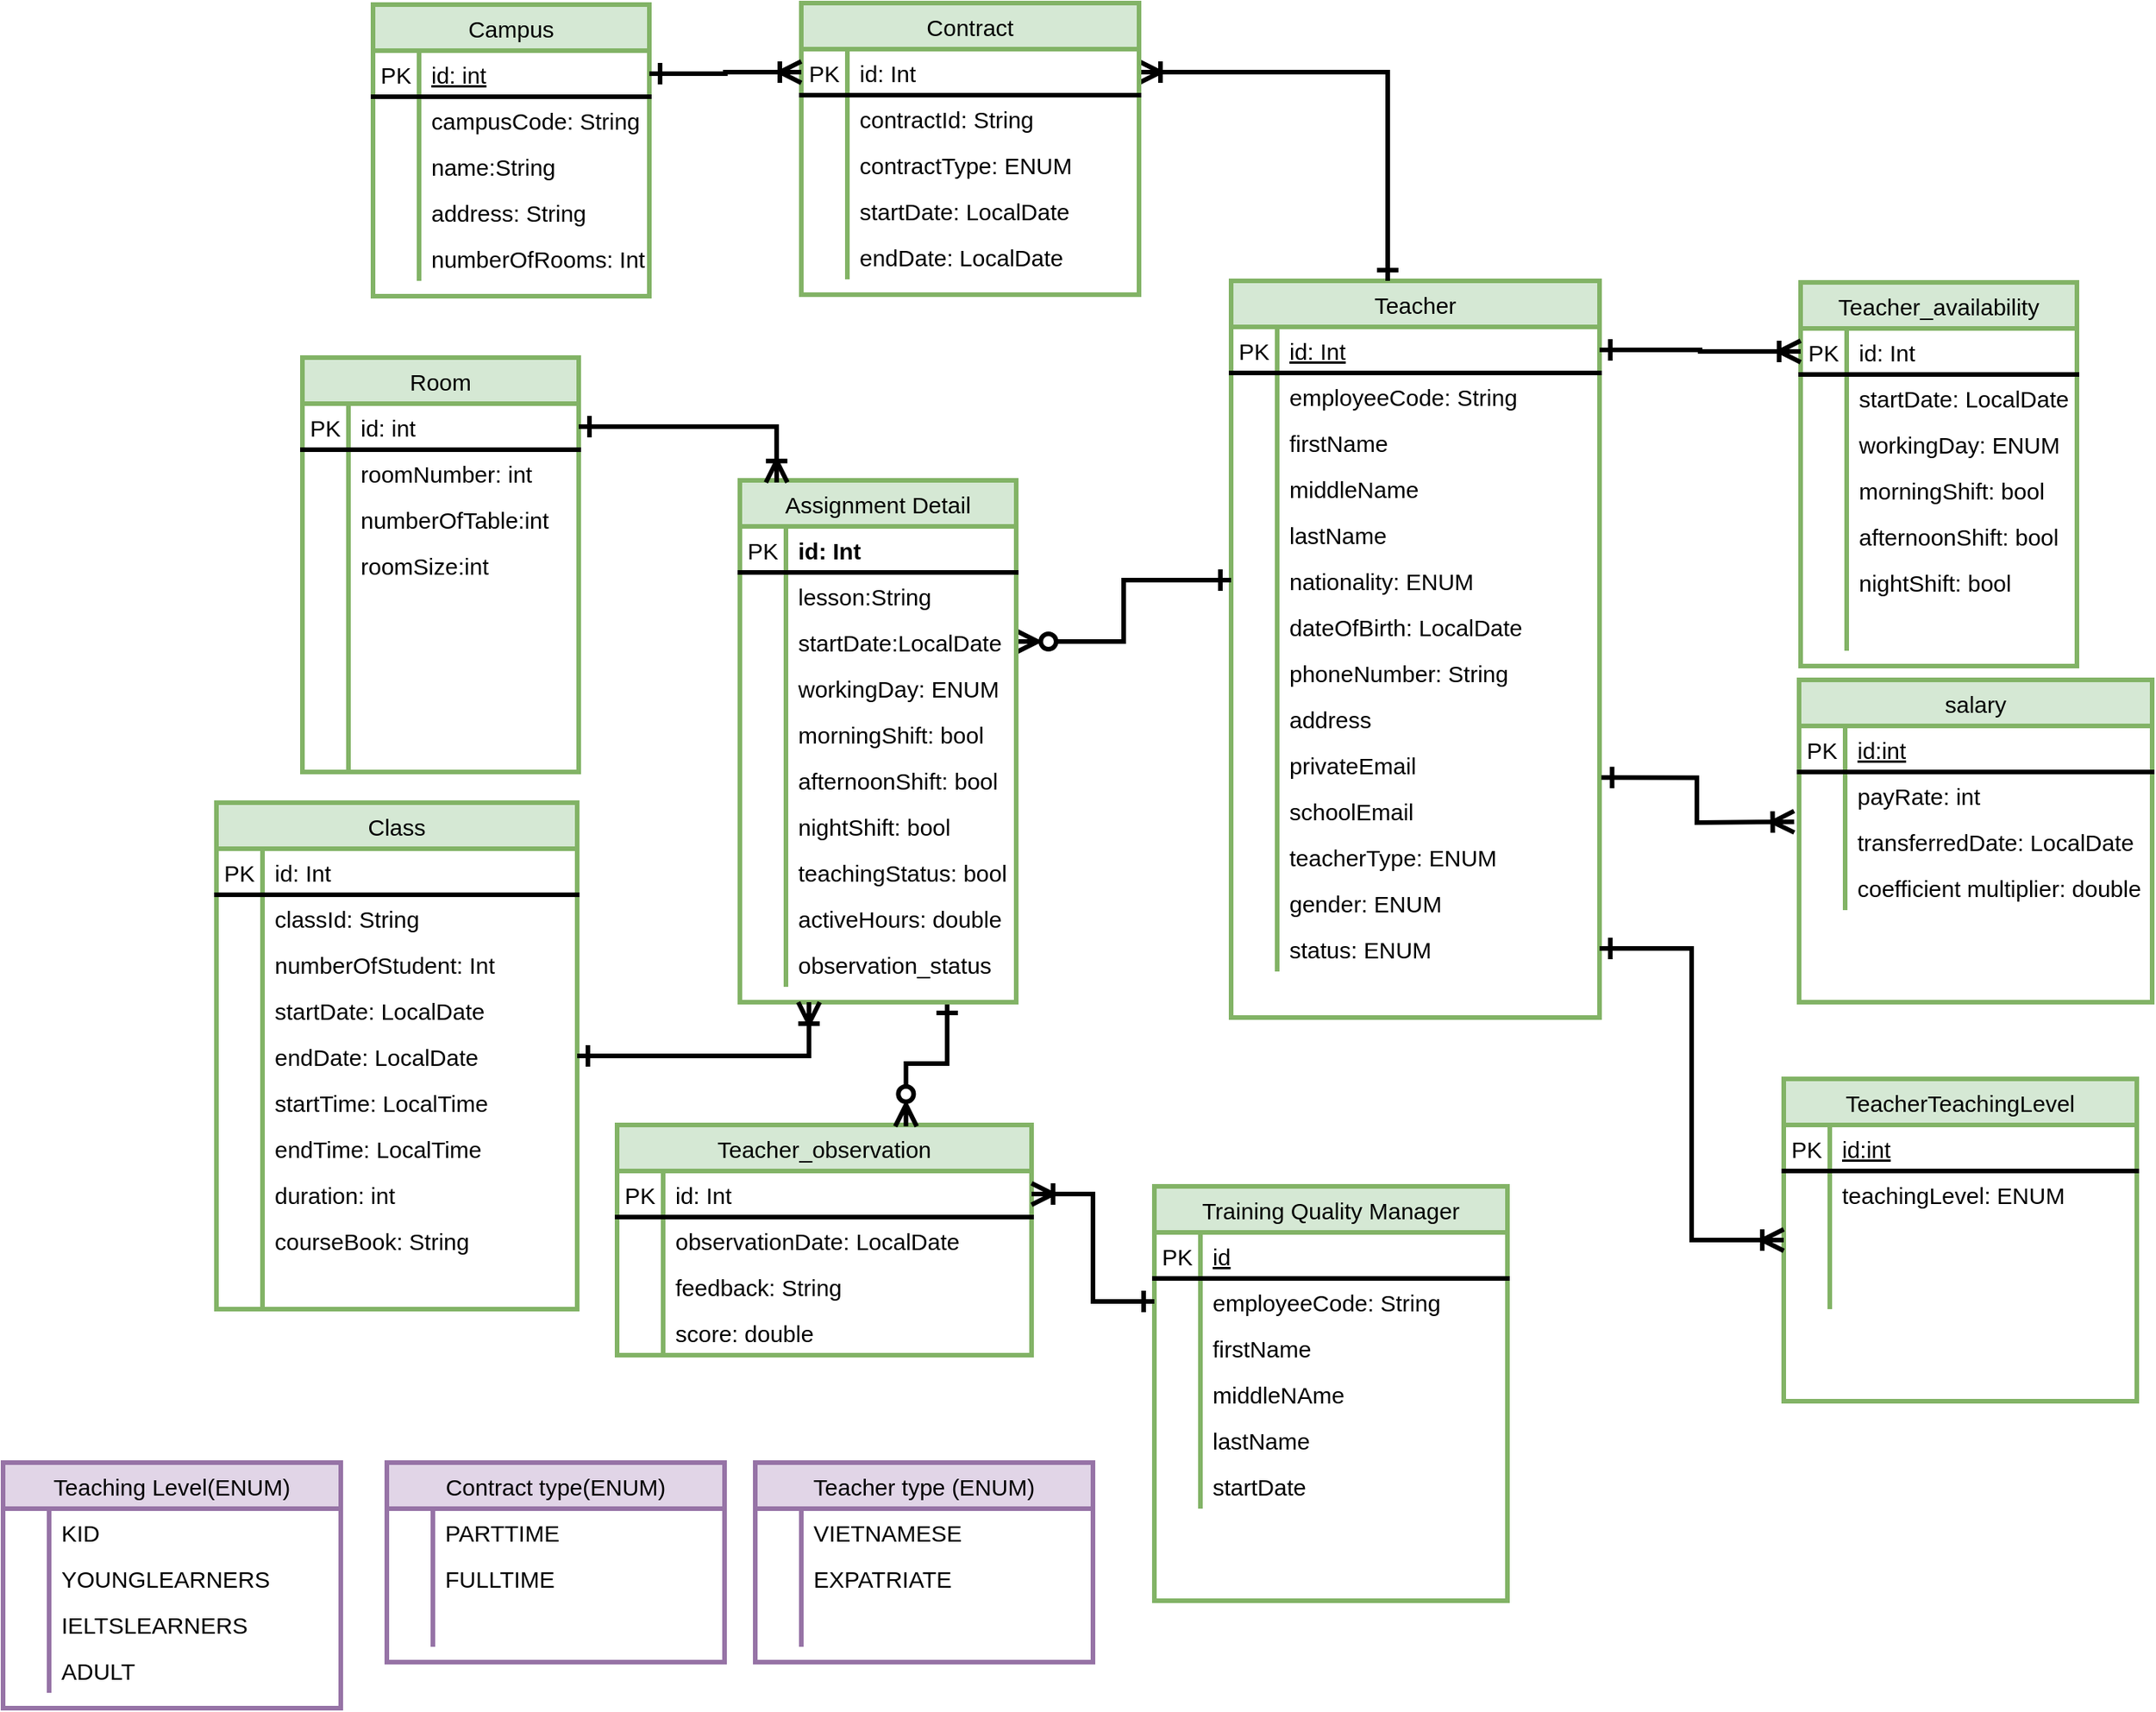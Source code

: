 <mxfile version="19.0.3" type="device"><diagram id="rzeRnDnIAdi3Aw8AZbY2" name="Page-1"><mxGraphModel dx="2816" dy="998" grid="1" gridSize="10" guides="1" tooltips="1" connect="1" arrows="1" fold="1" page="1" pageScale="1" pageWidth="850" pageHeight="1100" math="0" shadow="0"><root><mxCell id="0"/><mxCell id="1" parent="0"/><mxCell id="WdHDYAo0POtIYXs5FpGo-102" value="Teacher" style="shape=table;startSize=30;container=1;collapsible=1;childLayout=tableLayout;fixedRows=1;rowLines=0;fontStyle=0;align=center;resizeLast=1;labelBackgroundColor=none;fontSize=15;strokeWidth=3;fillColor=#d5e8d4;strokeColor=#82b366;" parent="1" vertex="1"><mxGeometry x="180" y="370" width="240" height="480" as="geometry"/></mxCell><mxCell id="WdHDYAo0POtIYXs5FpGo-103" value="" style="shape=tableRow;horizontal=0;startSize=0;swimlaneHead=0;swimlaneBody=0;fillColor=none;collapsible=0;dropTarget=0;points=[[0,0.5],[1,0.5]];portConstraint=eastwest;top=0;left=0;right=0;bottom=1;labelBackgroundColor=none;fontSize=15;strokeWidth=3;fontStyle=0" parent="WdHDYAo0POtIYXs5FpGo-102" vertex="1"><mxGeometry y="30" width="240" height="30" as="geometry"/></mxCell><mxCell id="WdHDYAo0POtIYXs5FpGo-104" value="PK" style="shape=partialRectangle;connectable=0;fillColor=none;top=0;left=0;bottom=0;right=0;fontStyle=0;overflow=hidden;labelBackgroundColor=none;fontSize=15;strokeWidth=3;" parent="WdHDYAo0POtIYXs5FpGo-103" vertex="1"><mxGeometry width="30" height="30" as="geometry"><mxRectangle width="30" height="30" as="alternateBounds"/></mxGeometry></mxCell><mxCell id="WdHDYAo0POtIYXs5FpGo-105" value="id: Int" style="shape=partialRectangle;connectable=0;fillColor=none;top=0;left=0;bottom=0;right=0;align=left;spacingLeft=6;fontStyle=4;overflow=hidden;labelBackgroundColor=none;fontSize=15;strokeWidth=3;" parent="WdHDYAo0POtIYXs5FpGo-103" vertex="1"><mxGeometry x="30" width="210" height="30" as="geometry"><mxRectangle width="210" height="30" as="alternateBounds"/></mxGeometry></mxCell><mxCell id="N1TeRboTudxuLtoSH3SF-22" value="" style="shape=tableRow;horizontal=0;startSize=0;swimlaneHead=0;swimlaneBody=0;fillColor=none;collapsible=0;dropTarget=0;points=[[0,0.5],[1,0.5]];portConstraint=eastwest;top=0;left=0;right=0;bottom=0;labelBackgroundColor=none;fontSize=15;strokeWidth=3;fontStyle=0" parent="WdHDYAo0POtIYXs5FpGo-102" vertex="1"><mxGeometry y="60" width="240" height="30" as="geometry"/></mxCell><mxCell id="N1TeRboTudxuLtoSH3SF-23" value="" style="shape=partialRectangle;connectable=0;fillColor=none;top=0;left=0;bottom=0;right=0;editable=1;overflow=hidden;labelBackgroundColor=none;fontSize=15;strokeWidth=3;fontStyle=0" parent="N1TeRboTudxuLtoSH3SF-22" vertex="1"><mxGeometry width="30" height="30" as="geometry"><mxRectangle width="30" height="30" as="alternateBounds"/></mxGeometry></mxCell><mxCell id="N1TeRboTudxuLtoSH3SF-24" value="employeeCode: String" style="shape=partialRectangle;connectable=0;fillColor=none;top=0;left=0;bottom=0;right=0;align=left;spacingLeft=6;overflow=hidden;labelBackgroundColor=none;fontSize=15;strokeWidth=3;fontStyle=0" parent="N1TeRboTudxuLtoSH3SF-22" vertex="1"><mxGeometry x="30" width="210" height="30" as="geometry"><mxRectangle width="210" height="30" as="alternateBounds"/></mxGeometry></mxCell><mxCell id="WdHDYAo0POtIYXs5FpGo-106" value="" style="shape=tableRow;horizontal=0;startSize=0;swimlaneHead=0;swimlaneBody=0;fillColor=none;collapsible=0;dropTarget=0;points=[[0,0.5],[1,0.5]];portConstraint=eastwest;top=0;left=0;right=0;bottom=0;labelBackgroundColor=none;fontSize=15;strokeWidth=3;fontStyle=0" parent="WdHDYAo0POtIYXs5FpGo-102" vertex="1"><mxGeometry y="90" width="240" height="30" as="geometry"/></mxCell><mxCell id="WdHDYAo0POtIYXs5FpGo-107" value="" style="shape=partialRectangle;connectable=0;fillColor=none;top=0;left=0;bottom=0;right=0;editable=1;overflow=hidden;labelBackgroundColor=none;fontSize=15;strokeWidth=3;fontStyle=0" parent="WdHDYAo0POtIYXs5FpGo-106" vertex="1"><mxGeometry width="30" height="30" as="geometry"><mxRectangle width="30" height="30" as="alternateBounds"/></mxGeometry></mxCell><mxCell id="WdHDYAo0POtIYXs5FpGo-108" value="firstName" style="shape=partialRectangle;connectable=0;fillColor=none;top=0;left=0;bottom=0;right=0;align=left;spacingLeft=6;overflow=hidden;labelBackgroundColor=none;fontSize=15;strokeWidth=3;fontStyle=0" parent="WdHDYAo0POtIYXs5FpGo-106" vertex="1"><mxGeometry x="30" width="210" height="30" as="geometry"><mxRectangle width="210" height="30" as="alternateBounds"/></mxGeometry></mxCell><mxCell id="WdHDYAo0POtIYXs5FpGo-109" value="" style="shape=tableRow;horizontal=0;startSize=0;swimlaneHead=0;swimlaneBody=0;fillColor=none;collapsible=0;dropTarget=0;points=[[0,0.5],[1,0.5]];portConstraint=eastwest;top=0;left=0;right=0;bottom=0;labelBackgroundColor=none;fontSize=15;strokeWidth=3;fontStyle=0" parent="WdHDYAo0POtIYXs5FpGo-102" vertex="1"><mxGeometry y="120" width="240" height="30" as="geometry"/></mxCell><mxCell id="WdHDYAo0POtIYXs5FpGo-110" value="" style="shape=partialRectangle;connectable=0;fillColor=none;top=0;left=0;bottom=0;right=0;editable=1;overflow=hidden;labelBackgroundColor=none;fontSize=15;strokeWidth=3;fontStyle=0" parent="WdHDYAo0POtIYXs5FpGo-109" vertex="1"><mxGeometry width="30" height="30" as="geometry"><mxRectangle width="30" height="30" as="alternateBounds"/></mxGeometry></mxCell><mxCell id="WdHDYAo0POtIYXs5FpGo-111" value="middleName" style="shape=partialRectangle;connectable=0;fillColor=none;top=0;left=0;bottom=0;right=0;align=left;spacingLeft=6;overflow=hidden;labelBackgroundColor=none;fontSize=15;strokeWidth=3;fontStyle=0" parent="WdHDYAo0POtIYXs5FpGo-109" vertex="1"><mxGeometry x="30" width="210" height="30" as="geometry"><mxRectangle width="210" height="30" as="alternateBounds"/></mxGeometry></mxCell><mxCell id="WdHDYAo0POtIYXs5FpGo-112" value="" style="shape=tableRow;horizontal=0;startSize=0;swimlaneHead=0;swimlaneBody=0;fillColor=none;collapsible=0;dropTarget=0;points=[[0,0.5],[1,0.5]];portConstraint=eastwest;top=0;left=0;right=0;bottom=0;labelBackgroundColor=none;fontSize=15;strokeWidth=3;fontStyle=0" parent="WdHDYAo0POtIYXs5FpGo-102" vertex="1"><mxGeometry y="150" width="240" height="30" as="geometry"/></mxCell><mxCell id="WdHDYAo0POtIYXs5FpGo-113" value="" style="shape=partialRectangle;connectable=0;fillColor=none;top=0;left=0;bottom=0;right=0;editable=1;overflow=hidden;labelBackgroundColor=none;fontSize=15;strokeWidth=3;fontStyle=0" parent="WdHDYAo0POtIYXs5FpGo-112" vertex="1"><mxGeometry width="30" height="30" as="geometry"><mxRectangle width="30" height="30" as="alternateBounds"/></mxGeometry></mxCell><mxCell id="WdHDYAo0POtIYXs5FpGo-114" value="lastName" style="shape=partialRectangle;connectable=0;fillColor=none;top=0;left=0;bottom=0;right=0;align=left;spacingLeft=6;overflow=hidden;labelBackgroundColor=none;fontSize=15;strokeWidth=3;fontStyle=0" parent="WdHDYAo0POtIYXs5FpGo-112" vertex="1"><mxGeometry x="30" width="210" height="30" as="geometry"><mxRectangle width="210" height="30" as="alternateBounds"/></mxGeometry></mxCell><mxCell id="5N0covfjRvM5EfA4NDuD-36" value="" style="shape=tableRow;horizontal=0;startSize=0;swimlaneHead=0;swimlaneBody=0;fillColor=none;collapsible=0;dropTarget=0;points=[[0,0.5],[1,0.5]];portConstraint=eastwest;top=0;left=0;right=0;bottom=0;labelBackgroundColor=none;fontSize=15;strokeWidth=3;fontStyle=0" parent="WdHDYAo0POtIYXs5FpGo-102" vertex="1"><mxGeometry y="180" width="240" height="30" as="geometry"/></mxCell><mxCell id="5N0covfjRvM5EfA4NDuD-37" value="" style="shape=partialRectangle;connectable=0;fillColor=none;top=0;left=0;bottom=0;right=0;editable=1;overflow=hidden;labelBackgroundColor=none;fontSize=15;strokeWidth=3;fontStyle=0" parent="5N0covfjRvM5EfA4NDuD-36" vertex="1"><mxGeometry width="30" height="30" as="geometry"><mxRectangle width="30" height="30" as="alternateBounds"/></mxGeometry></mxCell><mxCell id="5N0covfjRvM5EfA4NDuD-38" value="nationality: ENUM" style="shape=partialRectangle;connectable=0;fillColor=none;top=0;left=0;bottom=0;right=0;align=left;spacingLeft=6;overflow=hidden;labelBackgroundColor=none;fontSize=15;strokeWidth=3;fontStyle=0" parent="5N0covfjRvM5EfA4NDuD-36" vertex="1"><mxGeometry x="30" width="210" height="30" as="geometry"><mxRectangle width="210" height="30" as="alternateBounds"/></mxGeometry></mxCell><mxCell id="WdHDYAo0POtIYXs5FpGo-280" value="" style="shape=tableRow;horizontal=0;startSize=0;swimlaneHead=0;swimlaneBody=0;fillColor=none;collapsible=0;dropTarget=0;points=[[0,0.5],[1,0.5]];portConstraint=eastwest;top=0;left=0;right=0;bottom=0;labelBackgroundColor=none;fontSize=15;strokeWidth=3;fontStyle=0" parent="WdHDYAo0POtIYXs5FpGo-102" vertex="1"><mxGeometry y="210" width="240" height="30" as="geometry"/></mxCell><mxCell id="WdHDYAo0POtIYXs5FpGo-281" value="" style="shape=partialRectangle;connectable=0;fillColor=none;top=0;left=0;bottom=0;right=0;editable=1;overflow=hidden;labelBackgroundColor=none;fontSize=15;strokeWidth=3;fontStyle=0" parent="WdHDYAo0POtIYXs5FpGo-280" vertex="1"><mxGeometry width="30" height="30" as="geometry"><mxRectangle width="30" height="30" as="alternateBounds"/></mxGeometry></mxCell><mxCell id="WdHDYAo0POtIYXs5FpGo-282" value="dateOfBirth: LocalDate" style="shape=partialRectangle;connectable=0;fillColor=none;top=0;left=0;bottom=0;right=0;align=left;spacingLeft=6;overflow=hidden;labelBackgroundColor=none;fontSize=15;strokeWidth=3;fontStyle=0" parent="WdHDYAo0POtIYXs5FpGo-280" vertex="1"><mxGeometry x="30" width="210" height="30" as="geometry"><mxRectangle width="210" height="30" as="alternateBounds"/></mxGeometry></mxCell><mxCell id="WdHDYAo0POtIYXs5FpGo-283" value="" style="shape=tableRow;horizontal=0;startSize=0;swimlaneHead=0;swimlaneBody=0;fillColor=none;collapsible=0;dropTarget=0;points=[[0,0.5],[1,0.5]];portConstraint=eastwest;top=0;left=0;right=0;bottom=0;labelBackgroundColor=none;fontSize=15;strokeWidth=3;fontStyle=0" parent="WdHDYAo0POtIYXs5FpGo-102" vertex="1"><mxGeometry y="240" width="240" height="30" as="geometry"/></mxCell><mxCell id="WdHDYAo0POtIYXs5FpGo-284" value="" style="shape=partialRectangle;connectable=0;fillColor=none;top=0;left=0;bottom=0;right=0;editable=1;overflow=hidden;labelBackgroundColor=none;fontSize=15;strokeWidth=3;fontStyle=0" parent="WdHDYAo0POtIYXs5FpGo-283" vertex="1"><mxGeometry width="30" height="30" as="geometry"><mxRectangle width="30" height="30" as="alternateBounds"/></mxGeometry></mxCell><mxCell id="WdHDYAo0POtIYXs5FpGo-285" value="phoneNumber: String" style="shape=partialRectangle;connectable=0;fillColor=none;top=0;left=0;bottom=0;right=0;align=left;spacingLeft=6;overflow=hidden;labelBackgroundColor=none;fontSize=15;strokeWidth=3;fontStyle=0" parent="WdHDYAo0POtIYXs5FpGo-283" vertex="1"><mxGeometry x="30" width="210" height="30" as="geometry"><mxRectangle width="210" height="30" as="alternateBounds"/></mxGeometry></mxCell><mxCell id="WdHDYAo0POtIYXs5FpGo-286" value="" style="shape=tableRow;horizontal=0;startSize=0;swimlaneHead=0;swimlaneBody=0;fillColor=none;collapsible=0;dropTarget=0;points=[[0,0.5],[1,0.5]];portConstraint=eastwest;top=0;left=0;right=0;bottom=0;labelBackgroundColor=none;fontSize=15;strokeWidth=3;fontStyle=0" parent="WdHDYAo0POtIYXs5FpGo-102" vertex="1"><mxGeometry y="270" width="240" height="30" as="geometry"/></mxCell><mxCell id="WdHDYAo0POtIYXs5FpGo-287" value="" style="shape=partialRectangle;connectable=0;fillColor=none;top=0;left=0;bottom=0;right=0;editable=1;overflow=hidden;labelBackgroundColor=none;fontSize=15;strokeWidth=3;fontStyle=0" parent="WdHDYAo0POtIYXs5FpGo-286" vertex="1"><mxGeometry width="30" height="30" as="geometry"><mxRectangle width="30" height="30" as="alternateBounds"/></mxGeometry></mxCell><mxCell id="WdHDYAo0POtIYXs5FpGo-288" value="address" style="shape=partialRectangle;connectable=0;fillColor=none;top=0;left=0;bottom=0;right=0;align=left;spacingLeft=6;overflow=hidden;labelBackgroundColor=none;fontSize=15;strokeWidth=3;fontStyle=0" parent="WdHDYAo0POtIYXs5FpGo-286" vertex="1"><mxGeometry x="30" width="210" height="30" as="geometry"><mxRectangle width="210" height="30" as="alternateBounds"/></mxGeometry></mxCell><mxCell id="WdHDYAo0POtIYXs5FpGo-274" value="" style="shape=tableRow;horizontal=0;startSize=0;swimlaneHead=0;swimlaneBody=0;fillColor=none;collapsible=0;dropTarget=0;points=[[0,0.5],[1,0.5]];portConstraint=eastwest;top=0;left=0;right=0;bottom=0;labelBackgroundColor=none;fontSize=15;strokeWidth=3;fontStyle=0" parent="WdHDYAo0POtIYXs5FpGo-102" vertex="1"><mxGeometry y="300" width="240" height="30" as="geometry"/></mxCell><mxCell id="WdHDYAo0POtIYXs5FpGo-275" value="" style="shape=partialRectangle;connectable=0;fillColor=none;top=0;left=0;bottom=0;right=0;editable=1;overflow=hidden;labelBackgroundColor=none;fontSize=15;strokeWidth=3;fontStyle=0" parent="WdHDYAo0POtIYXs5FpGo-274" vertex="1"><mxGeometry width="30" height="30" as="geometry"><mxRectangle width="30" height="30" as="alternateBounds"/></mxGeometry></mxCell><mxCell id="WdHDYAo0POtIYXs5FpGo-276" value="privateEmail" style="shape=partialRectangle;connectable=0;fillColor=none;top=0;left=0;bottom=0;right=0;align=left;spacingLeft=6;overflow=hidden;labelBackgroundColor=none;fontSize=15;strokeWidth=3;fontStyle=0" parent="WdHDYAo0POtIYXs5FpGo-274" vertex="1"><mxGeometry x="30" width="210" height="30" as="geometry"><mxRectangle width="210" height="30" as="alternateBounds"/></mxGeometry></mxCell><mxCell id="WdHDYAo0POtIYXs5FpGo-277" value="" style="shape=tableRow;horizontal=0;startSize=0;swimlaneHead=0;swimlaneBody=0;fillColor=none;collapsible=0;dropTarget=0;points=[[0,0.5],[1,0.5]];portConstraint=eastwest;top=0;left=0;right=0;bottom=0;labelBackgroundColor=none;fontSize=15;strokeWidth=3;fontStyle=0" parent="WdHDYAo0POtIYXs5FpGo-102" vertex="1"><mxGeometry y="330" width="240" height="30" as="geometry"/></mxCell><mxCell id="WdHDYAo0POtIYXs5FpGo-278" value="" style="shape=partialRectangle;connectable=0;fillColor=none;top=0;left=0;bottom=0;right=0;editable=1;overflow=hidden;labelBackgroundColor=none;fontSize=15;strokeWidth=3;fontStyle=0" parent="WdHDYAo0POtIYXs5FpGo-277" vertex="1"><mxGeometry width="30" height="30" as="geometry"><mxRectangle width="30" height="30" as="alternateBounds"/></mxGeometry></mxCell><mxCell id="WdHDYAo0POtIYXs5FpGo-279" value="schoolEmail" style="shape=partialRectangle;connectable=0;fillColor=none;top=0;left=0;bottom=0;right=0;align=left;spacingLeft=6;overflow=hidden;labelBackgroundColor=none;fontSize=15;strokeWidth=3;fontStyle=0" parent="WdHDYAo0POtIYXs5FpGo-277" vertex="1"><mxGeometry x="30" width="210" height="30" as="geometry"><mxRectangle width="210" height="30" as="alternateBounds"/></mxGeometry></mxCell><mxCell id="lugBJDBz22CcmzENWPqA-59" value="" style="shape=tableRow;horizontal=0;startSize=0;swimlaneHead=0;swimlaneBody=0;fillColor=none;collapsible=0;dropTarget=0;points=[[0,0.5],[1,0.5]];portConstraint=eastwest;top=0;left=0;right=0;bottom=0;labelBackgroundColor=none;fontSize=15;strokeWidth=3;fontStyle=0" parent="WdHDYAo0POtIYXs5FpGo-102" vertex="1"><mxGeometry y="360" width="240" height="30" as="geometry"/></mxCell><mxCell id="lugBJDBz22CcmzENWPqA-60" value="" style="shape=partialRectangle;connectable=0;fillColor=none;top=0;left=0;bottom=0;right=0;editable=1;overflow=hidden;labelBackgroundColor=none;fontSize=15;strokeWidth=3;fontStyle=0" parent="lugBJDBz22CcmzENWPqA-59" vertex="1"><mxGeometry width="30" height="30" as="geometry"><mxRectangle width="30" height="30" as="alternateBounds"/></mxGeometry></mxCell><mxCell id="lugBJDBz22CcmzENWPqA-61" value="teacherType: ENUM" style="shape=partialRectangle;connectable=0;fillColor=none;top=0;left=0;bottom=0;right=0;align=left;spacingLeft=6;overflow=hidden;labelBackgroundColor=none;fontSize=15;strokeWidth=3;fontStyle=0" parent="lugBJDBz22CcmzENWPqA-59" vertex="1"><mxGeometry x="30" width="210" height="30" as="geometry"><mxRectangle width="210" height="30" as="alternateBounds"/></mxGeometry></mxCell><mxCell id="dRR1aXDCdHugh1V8zl1r-76" value="" style="shape=tableRow;horizontal=0;startSize=0;swimlaneHead=0;swimlaneBody=0;fillColor=none;collapsible=0;dropTarget=0;points=[[0,0.5],[1,0.5]];portConstraint=eastwest;top=0;left=0;right=0;bottom=0;labelBackgroundColor=none;fontSize=15;strokeWidth=3;fontStyle=0" parent="WdHDYAo0POtIYXs5FpGo-102" vertex="1"><mxGeometry y="390" width="240" height="30" as="geometry"/></mxCell><mxCell id="dRR1aXDCdHugh1V8zl1r-77" value="" style="shape=partialRectangle;connectable=0;fillColor=none;top=0;left=0;bottom=0;right=0;editable=1;overflow=hidden;labelBackgroundColor=none;fontSize=15;strokeWidth=3;fontStyle=0" parent="dRR1aXDCdHugh1V8zl1r-76" vertex="1"><mxGeometry width="30" height="30" as="geometry"><mxRectangle width="30" height="30" as="alternateBounds"/></mxGeometry></mxCell><mxCell id="dRR1aXDCdHugh1V8zl1r-78" value="gender: ENUM" style="shape=partialRectangle;connectable=0;fillColor=none;top=0;left=0;bottom=0;right=0;align=left;spacingLeft=6;overflow=hidden;labelBackgroundColor=none;fontSize=15;strokeWidth=3;fontStyle=0" parent="dRR1aXDCdHugh1V8zl1r-76" vertex="1"><mxGeometry x="30" width="210" height="30" as="geometry"><mxRectangle width="210" height="30" as="alternateBounds"/></mxGeometry></mxCell><mxCell id="5N0covfjRvM5EfA4NDuD-33" value="" style="shape=tableRow;horizontal=0;startSize=0;swimlaneHead=0;swimlaneBody=0;fillColor=none;collapsible=0;dropTarget=0;points=[[0,0.5],[1,0.5]];portConstraint=eastwest;top=0;left=0;right=0;bottom=0;labelBackgroundColor=none;fontSize=15;strokeWidth=3;fontStyle=0" parent="WdHDYAo0POtIYXs5FpGo-102" vertex="1"><mxGeometry y="420" width="240" height="30" as="geometry"/></mxCell><mxCell id="5N0covfjRvM5EfA4NDuD-34" value="" style="shape=partialRectangle;connectable=0;fillColor=none;top=0;left=0;bottom=0;right=0;editable=1;overflow=hidden;labelBackgroundColor=none;fontSize=15;strokeWidth=3;fontStyle=0" parent="5N0covfjRvM5EfA4NDuD-33" vertex="1"><mxGeometry width="30" height="30" as="geometry"><mxRectangle width="30" height="30" as="alternateBounds"/></mxGeometry></mxCell><mxCell id="5N0covfjRvM5EfA4NDuD-35" value="status: ENUM" style="shape=partialRectangle;connectable=0;fillColor=none;top=0;left=0;bottom=0;right=0;align=left;spacingLeft=6;overflow=hidden;labelBackgroundColor=none;fontSize=15;strokeWidth=3;fontStyle=0" parent="5N0covfjRvM5EfA4NDuD-33" vertex="1"><mxGeometry x="30" width="210" height="30" as="geometry"><mxRectangle width="210" height="30" as="alternateBounds"/></mxGeometry></mxCell><mxCell id="WdHDYAo0POtIYXs5FpGo-154" value="Teacher_observation" style="shape=table;startSize=30;container=1;collapsible=1;childLayout=tableLayout;fixedRows=1;rowLines=0;fontStyle=0;align=center;resizeLast=1;labelBackgroundColor=none;fontSize=15;strokeWidth=3;fillColor=#d5e8d4;strokeColor=#82b366;" parent="1" vertex="1"><mxGeometry x="-220" y="920" width="270" height="150" as="geometry"/></mxCell><mxCell id="WdHDYAo0POtIYXs5FpGo-155" value="" style="shape=tableRow;horizontal=0;startSize=0;swimlaneHead=0;swimlaneBody=0;fillColor=none;collapsible=0;dropTarget=0;points=[[0,0.5],[1,0.5]];portConstraint=eastwest;top=0;left=0;right=0;bottom=1;labelBackgroundColor=none;fontSize=15;strokeWidth=3;fontStyle=0" parent="WdHDYAo0POtIYXs5FpGo-154" vertex="1"><mxGeometry y="30" width="270" height="30" as="geometry"/></mxCell><mxCell id="WdHDYAo0POtIYXs5FpGo-156" value="PK" style="shape=partialRectangle;connectable=0;fillColor=none;top=0;left=0;bottom=0;right=0;fontStyle=0;overflow=hidden;labelBackgroundColor=none;fontSize=15;strokeWidth=3;" parent="WdHDYAo0POtIYXs5FpGo-155" vertex="1"><mxGeometry width="30" height="30" as="geometry"><mxRectangle width="30" height="30" as="alternateBounds"/></mxGeometry></mxCell><mxCell id="WdHDYAo0POtIYXs5FpGo-157" value="id: Int" style="shape=partialRectangle;connectable=0;fillColor=none;top=0;left=0;bottom=0;right=0;align=left;spacingLeft=6;fontStyle=0;overflow=hidden;labelBackgroundColor=none;fontSize=15;strokeWidth=3;" parent="WdHDYAo0POtIYXs5FpGo-155" vertex="1"><mxGeometry x="30" width="240" height="30" as="geometry"><mxRectangle width="240" height="30" as="alternateBounds"/></mxGeometry></mxCell><mxCell id="WdHDYAo0POtIYXs5FpGo-158" value="" style="shape=tableRow;horizontal=0;startSize=0;swimlaneHead=0;swimlaneBody=0;fillColor=none;collapsible=0;dropTarget=0;points=[[0,0.5],[1,0.5]];portConstraint=eastwest;top=0;left=0;right=0;bottom=0;labelBackgroundColor=none;fontSize=15;strokeWidth=3;fontStyle=0" parent="WdHDYAo0POtIYXs5FpGo-154" vertex="1"><mxGeometry y="60" width="270" height="30" as="geometry"/></mxCell><mxCell id="WdHDYAo0POtIYXs5FpGo-159" value="" style="shape=partialRectangle;connectable=0;fillColor=none;top=0;left=0;bottom=0;right=0;editable=1;overflow=hidden;labelBackgroundColor=none;fontSize=15;strokeWidth=3;fontStyle=0" parent="WdHDYAo0POtIYXs5FpGo-158" vertex="1"><mxGeometry width="30" height="30" as="geometry"><mxRectangle width="30" height="30" as="alternateBounds"/></mxGeometry></mxCell><mxCell id="WdHDYAo0POtIYXs5FpGo-160" value="observationDate: LocalDate" style="shape=partialRectangle;connectable=0;fillColor=none;top=0;left=0;bottom=0;right=0;align=left;spacingLeft=6;overflow=hidden;labelBackgroundColor=none;fontSize=15;strokeWidth=3;fontStyle=0" parent="WdHDYAo0POtIYXs5FpGo-158" vertex="1"><mxGeometry x="30" width="240" height="30" as="geometry"><mxRectangle width="240" height="30" as="alternateBounds"/></mxGeometry></mxCell><mxCell id="WdHDYAo0POtIYXs5FpGo-161" value="" style="shape=tableRow;horizontal=0;startSize=0;swimlaneHead=0;swimlaneBody=0;fillColor=none;collapsible=0;dropTarget=0;points=[[0,0.5],[1,0.5]];portConstraint=eastwest;top=0;left=0;right=0;bottom=0;labelBackgroundColor=none;fontSize=15;strokeWidth=3;fontStyle=0" parent="WdHDYAo0POtIYXs5FpGo-154" vertex="1"><mxGeometry y="90" width="270" height="30" as="geometry"/></mxCell><mxCell id="WdHDYAo0POtIYXs5FpGo-162" value="" style="shape=partialRectangle;connectable=0;fillColor=none;top=0;left=0;bottom=0;right=0;editable=1;overflow=hidden;labelBackgroundColor=none;fontSize=15;strokeWidth=3;fontStyle=0" parent="WdHDYAo0POtIYXs5FpGo-161" vertex="1"><mxGeometry width="30" height="30" as="geometry"><mxRectangle width="30" height="30" as="alternateBounds"/></mxGeometry></mxCell><mxCell id="WdHDYAo0POtIYXs5FpGo-163" value="feedback: String" style="shape=partialRectangle;connectable=0;fillColor=none;top=0;left=0;bottom=0;right=0;align=left;spacingLeft=6;overflow=hidden;labelBackgroundColor=none;fontSize=15;strokeWidth=3;fontStyle=0" parent="WdHDYAo0POtIYXs5FpGo-161" vertex="1"><mxGeometry x="30" width="240" height="30" as="geometry"><mxRectangle width="240" height="30" as="alternateBounds"/></mxGeometry></mxCell><mxCell id="WdHDYAo0POtIYXs5FpGo-164" value="" style="shape=tableRow;horizontal=0;startSize=0;swimlaneHead=0;swimlaneBody=0;fillColor=none;collapsible=0;dropTarget=0;points=[[0,0.5],[1,0.5]];portConstraint=eastwest;top=0;left=0;right=0;bottom=0;labelBackgroundColor=none;fontSize=15;strokeWidth=3;fontStyle=0" parent="WdHDYAo0POtIYXs5FpGo-154" vertex="1"><mxGeometry y="120" width="270" height="30" as="geometry"/></mxCell><mxCell id="WdHDYAo0POtIYXs5FpGo-165" value="" style="shape=partialRectangle;connectable=0;fillColor=none;top=0;left=0;bottom=0;right=0;editable=1;overflow=hidden;labelBackgroundColor=none;fontSize=15;strokeWidth=3;fontStyle=0" parent="WdHDYAo0POtIYXs5FpGo-164" vertex="1"><mxGeometry width="30" height="30" as="geometry"><mxRectangle width="30" height="30" as="alternateBounds"/></mxGeometry></mxCell><mxCell id="WdHDYAo0POtIYXs5FpGo-166" value="score: double" style="shape=partialRectangle;connectable=0;fillColor=none;top=0;left=0;bottom=0;right=0;align=left;spacingLeft=6;overflow=hidden;labelBackgroundColor=none;fontSize=15;strokeWidth=3;fontStyle=0" parent="WdHDYAo0POtIYXs5FpGo-164" vertex="1"><mxGeometry x="30" width="240" height="30" as="geometry"><mxRectangle width="240" height="30" as="alternateBounds"/></mxGeometry></mxCell><mxCell id="WdHDYAo0POtIYXs5FpGo-167" value="Training Quality Manager" style="shape=table;startSize=30;container=1;collapsible=1;childLayout=tableLayout;fixedRows=1;rowLines=0;fontStyle=0;align=center;resizeLast=1;labelBackgroundColor=none;fontSize=15;strokeWidth=3;fillColor=#d5e8d4;strokeColor=#82b366;" parent="1" vertex="1"><mxGeometry x="130" y="960" width="230" height="270" as="geometry"/></mxCell><mxCell id="WdHDYAo0POtIYXs5FpGo-168" value="" style="shape=tableRow;horizontal=0;startSize=0;swimlaneHead=0;swimlaneBody=0;fillColor=none;collapsible=0;dropTarget=0;points=[[0,0.5],[1,0.5]];portConstraint=eastwest;top=0;left=0;right=0;bottom=1;labelBackgroundColor=none;fontSize=15;strokeWidth=3;fontStyle=0" parent="WdHDYAo0POtIYXs5FpGo-167" vertex="1"><mxGeometry y="30" width="230" height="30" as="geometry"/></mxCell><mxCell id="WdHDYAo0POtIYXs5FpGo-169" value="PK" style="shape=partialRectangle;connectable=0;fillColor=none;top=0;left=0;bottom=0;right=0;fontStyle=0;overflow=hidden;labelBackgroundColor=none;fontSize=15;strokeWidth=3;" parent="WdHDYAo0POtIYXs5FpGo-168" vertex="1"><mxGeometry width="30" height="30" as="geometry"><mxRectangle width="30" height="30" as="alternateBounds"/></mxGeometry></mxCell><mxCell id="WdHDYAo0POtIYXs5FpGo-170" value="id" style="shape=partialRectangle;connectable=0;fillColor=none;top=0;left=0;bottom=0;right=0;align=left;spacingLeft=6;fontStyle=4;overflow=hidden;labelBackgroundColor=none;fontSize=15;strokeWidth=3;" parent="WdHDYAo0POtIYXs5FpGo-168" vertex="1"><mxGeometry x="30" width="200" height="30" as="geometry"><mxRectangle width="200" height="30" as="alternateBounds"/></mxGeometry></mxCell><mxCell id="N1TeRboTudxuLtoSH3SF-25" value="" style="shape=tableRow;horizontal=0;startSize=0;swimlaneHead=0;swimlaneBody=0;fillColor=none;collapsible=0;dropTarget=0;points=[[0,0.5],[1,0.5]];portConstraint=eastwest;top=0;left=0;right=0;bottom=0;labelBackgroundColor=none;fontSize=15;strokeWidth=3;fontStyle=0" parent="WdHDYAo0POtIYXs5FpGo-167" vertex="1"><mxGeometry y="60" width="230" height="30" as="geometry"/></mxCell><mxCell id="N1TeRboTudxuLtoSH3SF-26" value="" style="shape=partialRectangle;connectable=0;fillColor=none;top=0;left=0;bottom=0;right=0;editable=1;overflow=hidden;labelBackgroundColor=none;fontSize=15;strokeWidth=3;fontStyle=0" parent="N1TeRboTudxuLtoSH3SF-25" vertex="1"><mxGeometry width="30" height="30" as="geometry"><mxRectangle width="30" height="30" as="alternateBounds"/></mxGeometry></mxCell><mxCell id="N1TeRboTudxuLtoSH3SF-27" value="employeeCode: String" style="shape=partialRectangle;connectable=0;fillColor=none;top=0;left=0;bottom=0;right=0;align=left;spacingLeft=6;overflow=hidden;labelBackgroundColor=none;fontSize=15;strokeWidth=3;fontStyle=0" parent="N1TeRboTudxuLtoSH3SF-25" vertex="1"><mxGeometry x="30" width="200" height="30" as="geometry"><mxRectangle width="200" height="30" as="alternateBounds"/></mxGeometry></mxCell><mxCell id="WdHDYAo0POtIYXs5FpGo-171" value="" style="shape=tableRow;horizontal=0;startSize=0;swimlaneHead=0;swimlaneBody=0;fillColor=none;collapsible=0;dropTarget=0;points=[[0,0.5],[1,0.5]];portConstraint=eastwest;top=0;left=0;right=0;bottom=0;labelBackgroundColor=none;fontSize=15;strokeWidth=3;fontStyle=0" parent="WdHDYAo0POtIYXs5FpGo-167" vertex="1"><mxGeometry y="90" width="230" height="30" as="geometry"/></mxCell><mxCell id="WdHDYAo0POtIYXs5FpGo-172" value="" style="shape=partialRectangle;connectable=0;fillColor=none;top=0;left=0;bottom=0;right=0;editable=1;overflow=hidden;labelBackgroundColor=none;fontSize=15;strokeWidth=3;fontStyle=0" parent="WdHDYAo0POtIYXs5FpGo-171" vertex="1"><mxGeometry width="30" height="30" as="geometry"><mxRectangle width="30" height="30" as="alternateBounds"/></mxGeometry></mxCell><mxCell id="WdHDYAo0POtIYXs5FpGo-173" value="firstName" style="shape=partialRectangle;connectable=0;fillColor=none;top=0;left=0;bottom=0;right=0;align=left;spacingLeft=6;overflow=hidden;labelBackgroundColor=none;fontSize=15;strokeWidth=3;fontStyle=0" parent="WdHDYAo0POtIYXs5FpGo-171" vertex="1"><mxGeometry x="30" width="200" height="30" as="geometry"><mxRectangle width="200" height="30" as="alternateBounds"/></mxGeometry></mxCell><mxCell id="WdHDYAo0POtIYXs5FpGo-174" value="" style="shape=tableRow;horizontal=0;startSize=0;swimlaneHead=0;swimlaneBody=0;fillColor=none;collapsible=0;dropTarget=0;points=[[0,0.5],[1,0.5]];portConstraint=eastwest;top=0;left=0;right=0;bottom=0;labelBackgroundColor=none;fontSize=15;strokeWidth=3;fontStyle=0" parent="WdHDYAo0POtIYXs5FpGo-167" vertex="1"><mxGeometry y="120" width="230" height="30" as="geometry"/></mxCell><mxCell id="WdHDYAo0POtIYXs5FpGo-175" value="" style="shape=partialRectangle;connectable=0;fillColor=none;top=0;left=0;bottom=0;right=0;editable=1;overflow=hidden;labelBackgroundColor=none;fontSize=15;strokeWidth=3;fontStyle=0" parent="WdHDYAo0POtIYXs5FpGo-174" vertex="1"><mxGeometry width="30" height="30" as="geometry"><mxRectangle width="30" height="30" as="alternateBounds"/></mxGeometry></mxCell><mxCell id="WdHDYAo0POtIYXs5FpGo-176" value="middleNAme" style="shape=partialRectangle;connectable=0;fillColor=none;top=0;left=0;bottom=0;right=0;align=left;spacingLeft=6;overflow=hidden;labelBackgroundColor=none;fontSize=15;strokeWidth=3;fontStyle=0" parent="WdHDYAo0POtIYXs5FpGo-174" vertex="1"><mxGeometry x="30" width="200" height="30" as="geometry"><mxRectangle width="200" height="30" as="alternateBounds"/></mxGeometry></mxCell><mxCell id="WdHDYAo0POtIYXs5FpGo-177" value="" style="shape=tableRow;horizontal=0;startSize=0;swimlaneHead=0;swimlaneBody=0;fillColor=none;collapsible=0;dropTarget=0;points=[[0,0.5],[1,0.5]];portConstraint=eastwest;top=0;left=0;right=0;bottom=0;labelBackgroundColor=none;fontSize=15;strokeWidth=3;fontStyle=0" parent="WdHDYAo0POtIYXs5FpGo-167" vertex="1"><mxGeometry y="150" width="230" height="30" as="geometry"/></mxCell><mxCell id="WdHDYAo0POtIYXs5FpGo-178" value="" style="shape=partialRectangle;connectable=0;fillColor=none;top=0;left=0;bottom=0;right=0;editable=1;overflow=hidden;labelBackgroundColor=none;fontSize=15;strokeWidth=3;fontStyle=0" parent="WdHDYAo0POtIYXs5FpGo-177" vertex="1"><mxGeometry width="30" height="30" as="geometry"><mxRectangle width="30" height="30" as="alternateBounds"/></mxGeometry></mxCell><mxCell id="WdHDYAo0POtIYXs5FpGo-179" value="lastName" style="shape=partialRectangle;connectable=0;fillColor=none;top=0;left=0;bottom=0;right=0;align=left;spacingLeft=6;overflow=hidden;labelBackgroundColor=none;fontSize=15;strokeWidth=3;fontStyle=0" parent="WdHDYAo0POtIYXs5FpGo-177" vertex="1"><mxGeometry x="30" width="200" height="30" as="geometry"><mxRectangle width="200" height="30" as="alternateBounds"/></mxGeometry></mxCell><mxCell id="WdHDYAo0POtIYXs5FpGo-289" value="" style="shape=tableRow;horizontal=0;startSize=0;swimlaneHead=0;swimlaneBody=0;fillColor=none;collapsible=0;dropTarget=0;points=[[0,0.5],[1,0.5]];portConstraint=eastwest;top=0;left=0;right=0;bottom=0;labelBackgroundColor=none;fontSize=15;strokeWidth=3;fontStyle=0" parent="WdHDYAo0POtIYXs5FpGo-167" vertex="1"><mxGeometry y="180" width="230" height="30" as="geometry"/></mxCell><mxCell id="WdHDYAo0POtIYXs5FpGo-290" value="" style="shape=partialRectangle;connectable=0;fillColor=none;top=0;left=0;bottom=0;right=0;editable=1;overflow=hidden;labelBackgroundColor=none;fontSize=15;strokeWidth=3;fontStyle=0" parent="WdHDYAo0POtIYXs5FpGo-289" vertex="1"><mxGeometry width="30" height="30" as="geometry"><mxRectangle width="30" height="30" as="alternateBounds"/></mxGeometry></mxCell><mxCell id="WdHDYAo0POtIYXs5FpGo-291" value="startDate" style="shape=partialRectangle;connectable=0;fillColor=none;top=0;left=0;bottom=0;right=0;align=left;spacingLeft=6;overflow=hidden;labelBackgroundColor=none;fontSize=15;strokeWidth=3;fontStyle=0" parent="WdHDYAo0POtIYXs5FpGo-289" vertex="1"><mxGeometry x="30" width="200" height="30" as="geometry"><mxRectangle width="200" height="30" as="alternateBounds"/></mxGeometry></mxCell><mxCell id="WdHDYAo0POtIYXs5FpGo-180" value="Campus" style="shape=table;startSize=30;container=1;collapsible=1;childLayout=tableLayout;fixedRows=1;rowLines=0;fontStyle=0;align=center;resizeLast=1;labelBackgroundColor=none;fontSize=15;strokeWidth=3;fillColor=#d5e8d4;strokeColor=#82b366;" parent="1" vertex="1"><mxGeometry x="-379" y="190" width="180" height="190" as="geometry"/></mxCell><mxCell id="WdHDYAo0POtIYXs5FpGo-181" value="" style="shape=tableRow;horizontal=0;startSize=0;swimlaneHead=0;swimlaneBody=0;fillColor=none;collapsible=0;dropTarget=0;points=[[0,0.5],[1,0.5]];portConstraint=eastwest;top=0;left=0;right=0;bottom=1;labelBackgroundColor=none;fontSize=15;strokeWidth=3;fontStyle=0" parent="WdHDYAo0POtIYXs5FpGo-180" vertex="1"><mxGeometry y="30" width="180" height="30" as="geometry"/></mxCell><mxCell id="WdHDYAo0POtIYXs5FpGo-182" value="PK" style="shape=partialRectangle;connectable=0;fillColor=none;top=0;left=0;bottom=0;right=0;fontStyle=0;overflow=hidden;labelBackgroundColor=none;fontSize=15;strokeWidth=3;" parent="WdHDYAo0POtIYXs5FpGo-181" vertex="1"><mxGeometry width="30" height="30" as="geometry"><mxRectangle width="30" height="30" as="alternateBounds"/></mxGeometry></mxCell><mxCell id="WdHDYAo0POtIYXs5FpGo-183" value="id: int" style="shape=partialRectangle;connectable=0;fillColor=none;top=0;left=0;bottom=0;right=0;align=left;spacingLeft=6;fontStyle=4;overflow=hidden;labelBackgroundColor=none;fontSize=15;strokeWidth=3;" parent="WdHDYAo0POtIYXs5FpGo-181" vertex="1"><mxGeometry x="30" width="150" height="30" as="geometry"><mxRectangle width="150" height="30" as="alternateBounds"/></mxGeometry></mxCell><mxCell id="WdHDYAo0POtIYXs5FpGo-190" value="" style="shape=tableRow;horizontal=0;startSize=0;swimlaneHead=0;swimlaneBody=0;fillColor=none;collapsible=0;dropTarget=0;points=[[0,0.5],[1,0.5]];portConstraint=eastwest;top=0;left=0;right=0;bottom=0;labelBackgroundColor=none;fontSize=15;strokeWidth=3;fontStyle=0" parent="WdHDYAo0POtIYXs5FpGo-180" vertex="1"><mxGeometry y="60" width="180" height="30" as="geometry"/></mxCell><mxCell id="WdHDYAo0POtIYXs5FpGo-191" value="" style="shape=partialRectangle;connectable=0;fillColor=none;top=0;left=0;bottom=0;right=0;editable=1;overflow=hidden;labelBackgroundColor=none;fontSize=15;strokeWidth=3;fontStyle=0" parent="WdHDYAo0POtIYXs5FpGo-190" vertex="1"><mxGeometry width="30" height="30" as="geometry"><mxRectangle width="30" height="30" as="alternateBounds"/></mxGeometry></mxCell><mxCell id="WdHDYAo0POtIYXs5FpGo-192" value="campusCode: String" style="shape=partialRectangle;connectable=0;fillColor=none;top=0;left=0;bottom=0;right=0;align=left;spacingLeft=6;overflow=hidden;labelBackgroundColor=none;fontSize=15;strokeWidth=3;fontStyle=0" parent="WdHDYAo0POtIYXs5FpGo-190" vertex="1"><mxGeometry x="30" width="150" height="30" as="geometry"><mxRectangle width="150" height="30" as="alternateBounds"/></mxGeometry></mxCell><mxCell id="yJiHXo-F6pbkSkDugjpB-15" value="" style="shape=tableRow;horizontal=0;startSize=0;swimlaneHead=0;swimlaneBody=0;fillColor=none;collapsible=0;dropTarget=0;points=[[0,0.5],[1,0.5]];portConstraint=eastwest;top=0;left=0;right=0;bottom=0;labelBackgroundColor=none;fontSize=15;strokeWidth=3;fontStyle=0" vertex="1" parent="WdHDYAo0POtIYXs5FpGo-180"><mxGeometry y="90" width="180" height="30" as="geometry"/></mxCell><mxCell id="yJiHXo-F6pbkSkDugjpB-16" value="" style="shape=partialRectangle;connectable=0;fillColor=none;top=0;left=0;bottom=0;right=0;editable=1;overflow=hidden;labelBackgroundColor=none;fontSize=15;strokeWidth=3;fontStyle=0" vertex="1" parent="yJiHXo-F6pbkSkDugjpB-15"><mxGeometry width="30" height="30" as="geometry"><mxRectangle width="30" height="30" as="alternateBounds"/></mxGeometry></mxCell><mxCell id="yJiHXo-F6pbkSkDugjpB-17" value="name:String" style="shape=partialRectangle;connectable=0;fillColor=none;top=0;left=0;bottom=0;right=0;align=left;spacingLeft=6;overflow=hidden;labelBackgroundColor=none;fontSize=15;strokeWidth=3;fontStyle=0" vertex="1" parent="yJiHXo-F6pbkSkDugjpB-15"><mxGeometry x="30" width="150" height="30" as="geometry"><mxRectangle width="150" height="30" as="alternateBounds"/></mxGeometry></mxCell><mxCell id="WdHDYAo0POtIYXs5FpGo-184" value="" style="shape=tableRow;horizontal=0;startSize=0;swimlaneHead=0;swimlaneBody=0;fillColor=none;collapsible=0;dropTarget=0;points=[[0,0.5],[1,0.5]];portConstraint=eastwest;top=0;left=0;right=0;bottom=0;labelBackgroundColor=none;fontSize=15;strokeWidth=3;fontStyle=0" parent="WdHDYAo0POtIYXs5FpGo-180" vertex="1"><mxGeometry y="120" width="180" height="30" as="geometry"/></mxCell><mxCell id="WdHDYAo0POtIYXs5FpGo-185" value="" style="shape=partialRectangle;connectable=0;fillColor=none;top=0;left=0;bottom=0;right=0;editable=1;overflow=hidden;labelBackgroundColor=none;fontSize=15;strokeWidth=3;fontStyle=0" parent="WdHDYAo0POtIYXs5FpGo-184" vertex="1"><mxGeometry width="30" height="30" as="geometry"><mxRectangle width="30" height="30" as="alternateBounds"/></mxGeometry></mxCell><mxCell id="WdHDYAo0POtIYXs5FpGo-186" value="address: String" style="shape=partialRectangle;connectable=0;fillColor=none;top=0;left=0;bottom=0;right=0;align=left;spacingLeft=6;overflow=hidden;labelBackgroundColor=none;fontSize=15;strokeWidth=3;fontStyle=0" parent="WdHDYAo0POtIYXs5FpGo-184" vertex="1"><mxGeometry x="30" width="150" height="30" as="geometry"><mxRectangle width="150" height="30" as="alternateBounds"/></mxGeometry></mxCell><mxCell id="WdHDYAo0POtIYXs5FpGo-187" value="" style="shape=tableRow;horizontal=0;startSize=0;swimlaneHead=0;swimlaneBody=0;fillColor=none;collapsible=0;dropTarget=0;points=[[0,0.5],[1,0.5]];portConstraint=eastwest;top=0;left=0;right=0;bottom=0;labelBackgroundColor=none;fontSize=15;strokeWidth=3;fontStyle=0" parent="WdHDYAo0POtIYXs5FpGo-180" vertex="1"><mxGeometry y="150" width="180" height="30" as="geometry"/></mxCell><mxCell id="WdHDYAo0POtIYXs5FpGo-188" value="" style="shape=partialRectangle;connectable=0;fillColor=none;top=0;left=0;bottom=0;right=0;editable=1;overflow=hidden;labelBackgroundColor=none;fontSize=15;strokeWidth=3;fontStyle=0" parent="WdHDYAo0POtIYXs5FpGo-187" vertex="1"><mxGeometry width="30" height="30" as="geometry"><mxRectangle width="30" height="30" as="alternateBounds"/></mxGeometry></mxCell><mxCell id="WdHDYAo0POtIYXs5FpGo-189" value="numberOfRooms: Int" style="shape=partialRectangle;connectable=0;fillColor=none;top=0;left=0;bottom=0;right=0;align=left;spacingLeft=6;overflow=hidden;labelBackgroundColor=none;fontSize=15;strokeWidth=3;fontStyle=0" parent="WdHDYAo0POtIYXs5FpGo-187" vertex="1"><mxGeometry x="30" width="150" height="30" as="geometry"><mxRectangle width="150" height="30" as="alternateBounds"/></mxGeometry></mxCell><mxCell id="WdHDYAo0POtIYXs5FpGo-206" value="Teacher_availability" style="shape=table;startSize=30;container=1;collapsible=1;childLayout=tableLayout;fixedRows=1;rowLines=0;fontStyle=0;align=center;resizeLast=1;labelBackgroundColor=none;fontSize=15;strokeWidth=3;fillColor=#d5e8d4;strokeColor=#82b366;" parent="1" vertex="1"><mxGeometry x="551" y="371" width="180" height="250" as="geometry"/></mxCell><mxCell id="WdHDYAo0POtIYXs5FpGo-207" value="" style="shape=tableRow;horizontal=0;startSize=0;swimlaneHead=0;swimlaneBody=0;fillColor=none;collapsible=0;dropTarget=0;points=[[0,0.5],[1,0.5]];portConstraint=eastwest;top=0;left=0;right=0;bottom=1;labelBackgroundColor=none;fontSize=15;strokeWidth=3;fontStyle=0" parent="WdHDYAo0POtIYXs5FpGo-206" vertex="1"><mxGeometry y="30" width="180" height="30" as="geometry"/></mxCell><mxCell id="WdHDYAo0POtIYXs5FpGo-208" value="PK" style="shape=partialRectangle;connectable=0;fillColor=none;top=0;left=0;bottom=0;right=0;fontStyle=0;overflow=hidden;labelBackgroundColor=none;fontSize=15;strokeWidth=3;" parent="WdHDYAo0POtIYXs5FpGo-207" vertex="1"><mxGeometry width="30" height="30" as="geometry"><mxRectangle width="30" height="30" as="alternateBounds"/></mxGeometry></mxCell><mxCell id="WdHDYAo0POtIYXs5FpGo-209" value="id: Int" style="shape=partialRectangle;connectable=0;fillColor=none;top=0;left=0;bottom=0;right=0;align=left;spacingLeft=6;fontStyle=0;overflow=hidden;labelBackgroundColor=none;fontSize=15;strokeWidth=3;" parent="WdHDYAo0POtIYXs5FpGo-207" vertex="1"><mxGeometry x="30" width="150" height="30" as="geometry"><mxRectangle width="150" height="30" as="alternateBounds"/></mxGeometry></mxCell><mxCell id="WdHDYAo0POtIYXs5FpGo-210" value="" style="shape=tableRow;horizontal=0;startSize=0;swimlaneHead=0;swimlaneBody=0;fillColor=none;collapsible=0;dropTarget=0;points=[[0,0.5],[1,0.5]];portConstraint=eastwest;top=0;left=0;right=0;bottom=0;labelBackgroundColor=none;fontSize=15;strokeWidth=3;fontStyle=0" parent="WdHDYAo0POtIYXs5FpGo-206" vertex="1"><mxGeometry y="60" width="180" height="30" as="geometry"/></mxCell><mxCell id="WdHDYAo0POtIYXs5FpGo-211" value="" style="shape=partialRectangle;connectable=0;fillColor=none;top=0;left=0;bottom=0;right=0;editable=1;overflow=hidden;labelBackgroundColor=none;fontSize=15;strokeWidth=3;fontStyle=0" parent="WdHDYAo0POtIYXs5FpGo-210" vertex="1"><mxGeometry width="30" height="30" as="geometry"><mxRectangle width="30" height="30" as="alternateBounds"/></mxGeometry></mxCell><mxCell id="WdHDYAo0POtIYXs5FpGo-212" value="startDate: LocalDate" style="shape=partialRectangle;connectable=0;fillColor=none;top=0;left=0;bottom=0;right=0;align=left;spacingLeft=6;overflow=hidden;labelBackgroundColor=none;fontSize=15;strokeWidth=3;fontStyle=0" parent="WdHDYAo0POtIYXs5FpGo-210" vertex="1"><mxGeometry x="30" width="150" height="30" as="geometry"><mxRectangle width="150" height="30" as="alternateBounds"/></mxGeometry></mxCell><mxCell id="WdHDYAo0POtIYXs5FpGo-213" value="" style="shape=tableRow;horizontal=0;startSize=0;swimlaneHead=0;swimlaneBody=0;fillColor=none;collapsible=0;dropTarget=0;points=[[0,0.5],[1,0.5]];portConstraint=eastwest;top=0;left=0;right=0;bottom=0;labelBackgroundColor=none;fontSize=15;strokeWidth=3;fontStyle=0" parent="WdHDYAo0POtIYXs5FpGo-206" vertex="1"><mxGeometry y="90" width="180" height="30" as="geometry"/></mxCell><mxCell id="WdHDYAo0POtIYXs5FpGo-214" value="" style="shape=partialRectangle;connectable=0;fillColor=none;top=0;left=0;bottom=0;right=0;editable=1;overflow=hidden;labelBackgroundColor=none;fontSize=15;strokeWidth=3;fontStyle=0" parent="WdHDYAo0POtIYXs5FpGo-213" vertex="1"><mxGeometry width="30" height="30" as="geometry"><mxRectangle width="30" height="30" as="alternateBounds"/></mxGeometry></mxCell><mxCell id="WdHDYAo0POtIYXs5FpGo-215" value="workingDay: ENUM" style="shape=partialRectangle;connectable=0;fillColor=none;top=0;left=0;bottom=0;right=0;align=left;spacingLeft=6;overflow=hidden;labelBackgroundColor=none;fontSize=15;strokeWidth=3;fontStyle=0" parent="WdHDYAo0POtIYXs5FpGo-213" vertex="1"><mxGeometry x="30" width="150" height="30" as="geometry"><mxRectangle width="150" height="30" as="alternateBounds"/></mxGeometry></mxCell><mxCell id="dRR1aXDCdHugh1V8zl1r-43" value="" style="shape=tableRow;horizontal=0;startSize=0;swimlaneHead=0;swimlaneBody=0;fillColor=none;collapsible=0;dropTarget=0;points=[[0,0.5],[1,0.5]];portConstraint=eastwest;top=0;left=0;right=0;bottom=0;labelBackgroundColor=none;fontSize=15;strokeWidth=3;fontStyle=0" parent="WdHDYAo0POtIYXs5FpGo-206" vertex="1"><mxGeometry y="120" width="180" height="30" as="geometry"/></mxCell><mxCell id="dRR1aXDCdHugh1V8zl1r-44" value="" style="shape=partialRectangle;connectable=0;fillColor=none;top=0;left=0;bottom=0;right=0;editable=1;overflow=hidden;labelBackgroundColor=none;fontSize=15;strokeWidth=3;fontStyle=0" parent="dRR1aXDCdHugh1V8zl1r-43" vertex="1"><mxGeometry width="30" height="30" as="geometry"><mxRectangle width="30" height="30" as="alternateBounds"/></mxGeometry></mxCell><mxCell id="dRR1aXDCdHugh1V8zl1r-45" value="morningShift: bool" style="shape=partialRectangle;connectable=0;fillColor=none;top=0;left=0;bottom=0;right=0;align=left;spacingLeft=6;overflow=hidden;labelBackgroundColor=none;fontSize=15;strokeWidth=3;fontStyle=0" parent="dRR1aXDCdHugh1V8zl1r-43" vertex="1"><mxGeometry x="30" width="150" height="30" as="geometry"><mxRectangle width="150" height="30" as="alternateBounds"/></mxGeometry></mxCell><mxCell id="twYv54wEDV9hClP7cAE9-1" value="" style="shape=tableRow;horizontal=0;startSize=0;swimlaneHead=0;swimlaneBody=0;fillColor=none;collapsible=0;dropTarget=0;points=[[0,0.5],[1,0.5]];portConstraint=eastwest;top=0;left=0;right=0;bottom=0;labelBackgroundColor=none;fontSize=15;strokeWidth=3;fontStyle=0" parent="WdHDYAo0POtIYXs5FpGo-206" vertex="1"><mxGeometry y="150" width="180" height="30" as="geometry"/></mxCell><mxCell id="twYv54wEDV9hClP7cAE9-2" value="" style="shape=partialRectangle;connectable=0;fillColor=none;top=0;left=0;bottom=0;right=0;editable=1;overflow=hidden;labelBackgroundColor=none;fontSize=15;strokeWidth=3;fontStyle=0" parent="twYv54wEDV9hClP7cAE9-1" vertex="1"><mxGeometry width="30" height="30" as="geometry"><mxRectangle width="30" height="30" as="alternateBounds"/></mxGeometry></mxCell><mxCell id="twYv54wEDV9hClP7cAE9-3" value="afternoonShift: bool" style="shape=partialRectangle;connectable=0;fillColor=none;top=0;left=0;bottom=0;right=0;align=left;spacingLeft=6;overflow=hidden;labelBackgroundColor=none;fontSize=15;strokeWidth=3;fontStyle=0" parent="twYv54wEDV9hClP7cAE9-1" vertex="1"><mxGeometry x="30" width="150" height="30" as="geometry"><mxRectangle width="150" height="30" as="alternateBounds"/></mxGeometry></mxCell><mxCell id="0dd2N2-lnU08KwqxnjJt-13" value="" style="shape=tableRow;horizontal=0;startSize=0;swimlaneHead=0;swimlaneBody=0;fillColor=none;collapsible=0;dropTarget=0;points=[[0,0.5],[1,0.5]];portConstraint=eastwest;top=0;left=0;right=0;bottom=0;labelBackgroundColor=none;fontSize=15;strokeWidth=3;fontStyle=0" parent="WdHDYAo0POtIYXs5FpGo-206" vertex="1"><mxGeometry y="180" width="180" height="30" as="geometry"/></mxCell><mxCell id="0dd2N2-lnU08KwqxnjJt-14" value="" style="shape=partialRectangle;connectable=0;fillColor=none;top=0;left=0;bottom=0;right=0;editable=1;overflow=hidden;labelBackgroundColor=none;fontSize=15;strokeWidth=3;fontStyle=0" parent="0dd2N2-lnU08KwqxnjJt-13" vertex="1"><mxGeometry width="30" height="30" as="geometry"><mxRectangle width="30" height="30" as="alternateBounds"/></mxGeometry></mxCell><mxCell id="0dd2N2-lnU08KwqxnjJt-15" value="nightShift: bool" style="shape=partialRectangle;connectable=0;fillColor=none;top=0;left=0;bottom=0;right=0;align=left;spacingLeft=6;overflow=hidden;labelBackgroundColor=none;fontSize=15;strokeWidth=3;fontStyle=0" parent="0dd2N2-lnU08KwqxnjJt-13" vertex="1"><mxGeometry x="30" width="150" height="30" as="geometry"><mxRectangle width="150" height="30" as="alternateBounds"/></mxGeometry></mxCell><mxCell id="dRR1aXDCdHugh1V8zl1r-46" value="" style="shape=tableRow;horizontal=0;startSize=0;swimlaneHead=0;swimlaneBody=0;fillColor=none;collapsible=0;dropTarget=0;points=[[0,0.5],[1,0.5]];portConstraint=eastwest;top=0;left=0;right=0;bottom=0;labelBackgroundColor=none;fontSize=15;strokeWidth=3;fontStyle=0" parent="WdHDYAo0POtIYXs5FpGo-206" vertex="1"><mxGeometry y="210" width="180" height="30" as="geometry"/></mxCell><mxCell id="dRR1aXDCdHugh1V8zl1r-47" value="" style="shape=partialRectangle;connectable=0;fillColor=none;top=0;left=0;bottom=0;right=0;editable=1;overflow=hidden;labelBackgroundColor=none;fontSize=15;strokeWidth=3;fontStyle=0" parent="dRR1aXDCdHugh1V8zl1r-46" vertex="1"><mxGeometry width="30" height="30" as="geometry"><mxRectangle width="30" height="30" as="alternateBounds"/></mxGeometry></mxCell><mxCell id="dRR1aXDCdHugh1V8zl1r-48" value="" style="shape=partialRectangle;connectable=0;fillColor=none;top=0;left=0;bottom=0;right=0;align=left;spacingLeft=6;overflow=hidden;labelBackgroundColor=none;fontSize=15;strokeWidth=3;fontStyle=0" parent="dRR1aXDCdHugh1V8zl1r-46" vertex="1"><mxGeometry x="30" width="150" height="30" as="geometry"><mxRectangle width="150" height="30" as="alternateBounds"/></mxGeometry></mxCell><mxCell id="WdHDYAo0POtIYXs5FpGo-232" value="Class" style="shape=table;startSize=30;container=1;collapsible=1;childLayout=tableLayout;fixedRows=1;rowLines=0;fontStyle=0;align=center;resizeLast=1;labelBackgroundColor=none;fontSize=15;strokeWidth=3;fillColor=#d5e8d4;strokeColor=#82b366;" parent="1" vertex="1"><mxGeometry x="-481" y="710" width="235" height="330" as="geometry"/></mxCell><mxCell id="WdHDYAo0POtIYXs5FpGo-233" value="" style="shape=tableRow;horizontal=0;startSize=0;swimlaneHead=0;swimlaneBody=0;fillColor=none;collapsible=0;dropTarget=0;points=[[0,0.5],[1,0.5]];portConstraint=eastwest;top=0;left=0;right=0;bottom=1;labelBackgroundColor=none;fontSize=15;strokeWidth=3;fontStyle=0" parent="WdHDYAo0POtIYXs5FpGo-232" vertex="1"><mxGeometry y="30" width="235" height="30" as="geometry"/></mxCell><mxCell id="WdHDYAo0POtIYXs5FpGo-234" value="PK" style="shape=partialRectangle;connectable=0;fillColor=none;top=0;left=0;bottom=0;right=0;fontStyle=0;overflow=hidden;labelBackgroundColor=none;fontSize=15;strokeWidth=3;" parent="WdHDYAo0POtIYXs5FpGo-233" vertex="1"><mxGeometry width="30" height="30" as="geometry"><mxRectangle width="30" height="30" as="alternateBounds"/></mxGeometry></mxCell><mxCell id="WdHDYAo0POtIYXs5FpGo-235" value="id: Int" style="shape=partialRectangle;connectable=0;fillColor=none;top=0;left=0;bottom=0;right=0;align=left;spacingLeft=6;fontStyle=0;overflow=hidden;labelBackgroundColor=none;fontSize=15;strokeWidth=3;" parent="WdHDYAo0POtIYXs5FpGo-233" vertex="1"><mxGeometry x="30" width="205" height="30" as="geometry"><mxRectangle width="205" height="30" as="alternateBounds"/></mxGeometry></mxCell><mxCell id="WdHDYAo0POtIYXs5FpGo-236" value="" style="shape=tableRow;horizontal=0;startSize=0;swimlaneHead=0;swimlaneBody=0;fillColor=none;collapsible=0;dropTarget=0;points=[[0,0.5],[1,0.5]];portConstraint=eastwest;top=0;left=0;right=0;bottom=0;labelBackgroundColor=none;fontSize=15;strokeWidth=3;fontStyle=0" parent="WdHDYAo0POtIYXs5FpGo-232" vertex="1"><mxGeometry y="60" width="235" height="30" as="geometry"/></mxCell><mxCell id="WdHDYAo0POtIYXs5FpGo-237" value="" style="shape=partialRectangle;connectable=0;fillColor=none;top=0;left=0;bottom=0;right=0;editable=1;overflow=hidden;labelBackgroundColor=none;fontSize=15;strokeWidth=3;fontStyle=0" parent="WdHDYAo0POtIYXs5FpGo-236" vertex="1"><mxGeometry width="30" height="30" as="geometry"><mxRectangle width="30" height="30" as="alternateBounds"/></mxGeometry></mxCell><mxCell id="WdHDYAo0POtIYXs5FpGo-238" value="classId: String" style="shape=partialRectangle;connectable=0;fillColor=none;top=0;left=0;bottom=0;right=0;align=left;spacingLeft=6;overflow=hidden;labelBackgroundColor=none;fontSize=15;strokeWidth=3;fontStyle=0" parent="WdHDYAo0POtIYXs5FpGo-236" vertex="1"><mxGeometry x="30" width="205" height="30" as="geometry"><mxRectangle width="205" height="30" as="alternateBounds"/></mxGeometry></mxCell><mxCell id="WdHDYAo0POtIYXs5FpGo-239" value="" style="shape=tableRow;horizontal=0;startSize=0;swimlaneHead=0;swimlaneBody=0;fillColor=none;collapsible=0;dropTarget=0;points=[[0,0.5],[1,0.5]];portConstraint=eastwest;top=0;left=0;right=0;bottom=0;labelBackgroundColor=none;fontSize=15;strokeWidth=3;fontStyle=0" parent="WdHDYAo0POtIYXs5FpGo-232" vertex="1"><mxGeometry y="90" width="235" height="30" as="geometry"/></mxCell><mxCell id="WdHDYAo0POtIYXs5FpGo-240" value="" style="shape=partialRectangle;connectable=0;fillColor=none;top=0;left=0;bottom=0;right=0;editable=1;overflow=hidden;labelBackgroundColor=none;fontSize=15;strokeWidth=3;fontStyle=0" parent="WdHDYAo0POtIYXs5FpGo-239" vertex="1"><mxGeometry width="30" height="30" as="geometry"><mxRectangle width="30" height="30" as="alternateBounds"/></mxGeometry></mxCell><mxCell id="WdHDYAo0POtIYXs5FpGo-241" value="numberOfStudent: Int" style="shape=partialRectangle;connectable=0;fillColor=none;top=0;left=0;bottom=0;right=0;align=left;spacingLeft=6;overflow=hidden;labelBackgroundColor=none;fontSize=15;strokeWidth=3;fontStyle=0" parent="WdHDYAo0POtIYXs5FpGo-239" vertex="1"><mxGeometry x="30" width="205" height="30" as="geometry"><mxRectangle width="205" height="30" as="alternateBounds"/></mxGeometry></mxCell><mxCell id="WdHDYAo0POtIYXs5FpGo-299" value="" style="shape=tableRow;horizontal=0;startSize=0;swimlaneHead=0;swimlaneBody=0;fillColor=none;collapsible=0;dropTarget=0;points=[[0,0.5],[1,0.5]];portConstraint=eastwest;top=0;left=0;right=0;bottom=0;labelBackgroundColor=none;fontSize=15;strokeWidth=3;fontStyle=0" parent="WdHDYAo0POtIYXs5FpGo-232" vertex="1"><mxGeometry y="120" width="235" height="30" as="geometry"/></mxCell><mxCell id="WdHDYAo0POtIYXs5FpGo-300" value="" style="shape=partialRectangle;connectable=0;fillColor=none;top=0;left=0;bottom=0;right=0;editable=1;overflow=hidden;labelBackgroundColor=none;fontSize=15;strokeWidth=3;fontStyle=0" parent="WdHDYAo0POtIYXs5FpGo-299" vertex="1"><mxGeometry width="30" height="30" as="geometry"><mxRectangle width="30" height="30" as="alternateBounds"/></mxGeometry></mxCell><mxCell id="WdHDYAo0POtIYXs5FpGo-301" value="startDate: LocalDate" style="shape=partialRectangle;connectable=0;fillColor=none;top=0;left=0;bottom=0;right=0;align=left;spacingLeft=6;overflow=hidden;labelBackgroundColor=none;fontSize=15;strokeWidth=3;fontStyle=0" parent="WdHDYAo0POtIYXs5FpGo-299" vertex="1"><mxGeometry x="30" width="205" height="30" as="geometry"><mxRectangle width="205" height="30" as="alternateBounds"/></mxGeometry></mxCell><mxCell id="WdHDYAo0POtIYXs5FpGo-308" value="" style="shape=tableRow;horizontal=0;startSize=0;swimlaneHead=0;swimlaneBody=0;fillColor=none;collapsible=0;dropTarget=0;points=[[0,0.5],[1,0.5]];portConstraint=eastwest;top=0;left=0;right=0;bottom=0;labelBackgroundColor=none;fontSize=15;strokeWidth=3;fontStyle=0" parent="WdHDYAo0POtIYXs5FpGo-232" vertex="1"><mxGeometry y="150" width="235" height="30" as="geometry"/></mxCell><mxCell id="WdHDYAo0POtIYXs5FpGo-309" value="" style="shape=partialRectangle;connectable=0;fillColor=none;top=0;left=0;bottom=0;right=0;editable=1;overflow=hidden;labelBackgroundColor=none;fontSize=15;strokeWidth=3;fontStyle=0" parent="WdHDYAo0POtIYXs5FpGo-308" vertex="1"><mxGeometry width="30" height="30" as="geometry"><mxRectangle width="30" height="30" as="alternateBounds"/></mxGeometry></mxCell><mxCell id="WdHDYAo0POtIYXs5FpGo-310" value="endDate: LocalDate" style="shape=partialRectangle;connectable=0;fillColor=none;top=0;left=0;bottom=0;right=0;align=left;spacingLeft=6;overflow=hidden;labelBackgroundColor=none;fontSize=15;strokeWidth=3;fontStyle=0" parent="WdHDYAo0POtIYXs5FpGo-308" vertex="1"><mxGeometry x="30" width="205" height="30" as="geometry"><mxRectangle width="205" height="30" as="alternateBounds"/></mxGeometry></mxCell><mxCell id="yJiHXo-F6pbkSkDugjpB-18" value="" style="shape=tableRow;horizontal=0;startSize=0;swimlaneHead=0;swimlaneBody=0;fillColor=none;collapsible=0;dropTarget=0;points=[[0,0.5],[1,0.5]];portConstraint=eastwest;top=0;left=0;right=0;bottom=0;labelBackgroundColor=none;fontSize=15;strokeWidth=3;fontStyle=0" vertex="1" parent="WdHDYAo0POtIYXs5FpGo-232"><mxGeometry y="180" width="235" height="30" as="geometry"/></mxCell><mxCell id="yJiHXo-F6pbkSkDugjpB-19" value="" style="shape=partialRectangle;connectable=0;fillColor=none;top=0;left=0;bottom=0;right=0;editable=1;overflow=hidden;labelBackgroundColor=none;fontSize=15;strokeWidth=3;fontStyle=0" vertex="1" parent="yJiHXo-F6pbkSkDugjpB-18"><mxGeometry width="30" height="30" as="geometry"><mxRectangle width="30" height="30" as="alternateBounds"/></mxGeometry></mxCell><mxCell id="yJiHXo-F6pbkSkDugjpB-20" value="startTime: LocalTime" style="shape=partialRectangle;connectable=0;fillColor=none;top=0;left=0;bottom=0;right=0;align=left;spacingLeft=6;overflow=hidden;labelBackgroundColor=none;fontSize=15;strokeWidth=3;fontStyle=0" vertex="1" parent="yJiHXo-F6pbkSkDugjpB-18"><mxGeometry x="30" width="205" height="30" as="geometry"><mxRectangle width="205" height="30" as="alternateBounds"/></mxGeometry></mxCell><mxCell id="yJiHXo-F6pbkSkDugjpB-21" value="" style="shape=tableRow;horizontal=0;startSize=0;swimlaneHead=0;swimlaneBody=0;fillColor=none;collapsible=0;dropTarget=0;points=[[0,0.5],[1,0.5]];portConstraint=eastwest;top=0;left=0;right=0;bottom=0;labelBackgroundColor=none;fontSize=15;strokeWidth=3;fontStyle=0" vertex="1" parent="WdHDYAo0POtIYXs5FpGo-232"><mxGeometry y="210" width="235" height="30" as="geometry"/></mxCell><mxCell id="yJiHXo-F6pbkSkDugjpB-22" value="" style="shape=partialRectangle;connectable=0;fillColor=none;top=0;left=0;bottom=0;right=0;editable=1;overflow=hidden;labelBackgroundColor=none;fontSize=15;strokeWidth=3;fontStyle=0" vertex="1" parent="yJiHXo-F6pbkSkDugjpB-21"><mxGeometry width="30" height="30" as="geometry"><mxRectangle width="30" height="30" as="alternateBounds"/></mxGeometry></mxCell><mxCell id="yJiHXo-F6pbkSkDugjpB-23" value="endTime: LocalTime" style="shape=partialRectangle;connectable=0;fillColor=none;top=0;left=0;bottom=0;right=0;align=left;spacingLeft=6;overflow=hidden;labelBackgroundColor=none;fontSize=15;strokeWidth=3;fontStyle=0" vertex="1" parent="yJiHXo-F6pbkSkDugjpB-21"><mxGeometry x="30" width="205" height="30" as="geometry"><mxRectangle width="205" height="30" as="alternateBounds"/></mxGeometry></mxCell><mxCell id="yJiHXo-F6pbkSkDugjpB-24" value="" style="shape=tableRow;horizontal=0;startSize=0;swimlaneHead=0;swimlaneBody=0;fillColor=none;collapsible=0;dropTarget=0;points=[[0,0.5],[1,0.5]];portConstraint=eastwest;top=0;left=0;right=0;bottom=0;labelBackgroundColor=none;fontSize=15;strokeWidth=3;fontStyle=0" vertex="1" parent="WdHDYAo0POtIYXs5FpGo-232"><mxGeometry y="240" width="235" height="30" as="geometry"/></mxCell><mxCell id="yJiHXo-F6pbkSkDugjpB-25" value="" style="shape=partialRectangle;connectable=0;fillColor=none;top=0;left=0;bottom=0;right=0;editable=1;overflow=hidden;labelBackgroundColor=none;fontSize=15;strokeWidth=3;fontStyle=0" vertex="1" parent="yJiHXo-F6pbkSkDugjpB-24"><mxGeometry width="30" height="30" as="geometry"><mxRectangle width="30" height="30" as="alternateBounds"/></mxGeometry></mxCell><mxCell id="yJiHXo-F6pbkSkDugjpB-26" value="duration: int" style="shape=partialRectangle;connectable=0;fillColor=none;top=0;left=0;bottom=0;right=0;align=left;spacingLeft=6;overflow=hidden;labelBackgroundColor=none;fontSize=15;strokeWidth=3;fontStyle=0" vertex="1" parent="yJiHXo-F6pbkSkDugjpB-24"><mxGeometry x="30" width="205" height="30" as="geometry"><mxRectangle width="205" height="30" as="alternateBounds"/></mxGeometry></mxCell><mxCell id="WdHDYAo0POtIYXs5FpGo-311" value="" style="shape=tableRow;horizontal=0;startSize=0;swimlaneHead=0;swimlaneBody=0;fillColor=none;collapsible=0;dropTarget=0;points=[[0,0.5],[1,0.5]];portConstraint=eastwest;top=0;left=0;right=0;bottom=0;labelBackgroundColor=none;fontSize=15;strokeWidth=3;fontStyle=0" parent="WdHDYAo0POtIYXs5FpGo-232" vertex="1"><mxGeometry y="270" width="235" height="30" as="geometry"/></mxCell><mxCell id="WdHDYAo0POtIYXs5FpGo-312" value="" style="shape=partialRectangle;connectable=0;fillColor=none;top=0;left=0;bottom=0;right=0;editable=1;overflow=hidden;labelBackgroundColor=none;fontSize=15;strokeWidth=3;fontStyle=0" parent="WdHDYAo0POtIYXs5FpGo-311" vertex="1"><mxGeometry width="30" height="30" as="geometry"><mxRectangle width="30" height="30" as="alternateBounds"/></mxGeometry></mxCell><mxCell id="WdHDYAo0POtIYXs5FpGo-313" value="courseBook: String" style="shape=partialRectangle;connectable=0;fillColor=none;top=0;left=0;bottom=0;right=0;align=left;spacingLeft=6;overflow=hidden;labelBackgroundColor=none;fontSize=15;strokeWidth=3;fontStyle=0" parent="WdHDYAo0POtIYXs5FpGo-311" vertex="1"><mxGeometry x="30" width="205" height="30" as="geometry"><mxRectangle width="205" height="30" as="alternateBounds"/></mxGeometry></mxCell><mxCell id="GeWwtHst5E_fN3ZXVUPX-12" value="" style="shape=tableRow;horizontal=0;startSize=0;swimlaneHead=0;swimlaneBody=0;fillColor=none;collapsible=0;dropTarget=0;points=[[0,0.5],[1,0.5]];portConstraint=eastwest;top=0;left=0;right=0;bottom=0;labelBackgroundColor=none;fontSize=15;strokeWidth=3;fontStyle=0" parent="WdHDYAo0POtIYXs5FpGo-232" vertex="1"><mxGeometry y="300" width="235" height="30" as="geometry"/></mxCell><mxCell id="GeWwtHst5E_fN3ZXVUPX-13" value="" style="shape=partialRectangle;connectable=0;fillColor=none;top=0;left=0;bottom=0;right=0;editable=1;overflow=hidden;labelBackgroundColor=none;fontSize=15;strokeWidth=3;fontStyle=0" parent="GeWwtHst5E_fN3ZXVUPX-12" vertex="1"><mxGeometry width="30" height="30" as="geometry"><mxRectangle width="30" height="30" as="alternateBounds"/></mxGeometry></mxCell><mxCell id="GeWwtHst5E_fN3ZXVUPX-14" value="" style="shape=partialRectangle;connectable=0;fillColor=none;top=0;left=0;bottom=0;right=0;align=left;spacingLeft=6;overflow=hidden;labelBackgroundColor=none;fontSize=15;strokeWidth=3;fontStyle=0" parent="GeWwtHst5E_fN3ZXVUPX-12" vertex="1"><mxGeometry x="30" width="205" height="30" as="geometry"><mxRectangle width="205" height="30" as="alternateBounds"/></mxGeometry></mxCell><mxCell id="WdHDYAo0POtIYXs5FpGo-258" value="" style="edgeStyle=orthogonalEdgeStyle;fontSize=12;html=1;endArrow=ERone;endFill=0;entryX=0;entryY=0.5;entryDx=0;entryDy=0;endSize=10;startSize=10;rounded=0;jumpSize=6;startArrow=ERoneToMany;startFill=0;exitX=1;exitY=0.5;exitDx=0;exitDy=0;strokeWidth=3;fontStyle=0" parent="1" source="WdHDYAo0POtIYXs5FpGo-155" target="N1TeRboTudxuLtoSH3SF-25" edge="1"><mxGeometry width="100" height="100" relative="1" as="geometry"><mxPoint x="360" y="440" as="sourcePoint"/><mxPoint x="460" y="340" as="targetPoint"/></mxGeometry></mxCell><mxCell id="WdHDYAo0POtIYXs5FpGo-259" value="" style="edgeStyle=orthogonalEdgeStyle;fontSize=12;html=1;endArrow=ERzeroToMany;endFill=0;rounded=0;startSize=10;endSize=10;strokeWidth=3;jumpSize=6;startArrow=ERone;startFill=0;entryX=1;entryY=0.5;entryDx=0;entryDy=0;exitX=0;exitY=0.5;exitDx=0;exitDy=0;fontStyle=0" parent="1" source="5N0covfjRvM5EfA4NDuD-36" target="N1TeRboTudxuLtoSH3SF-54" edge="1"><mxGeometry width="100" height="100" relative="1" as="geometry"><mxPoint x="180" y="490" as="sourcePoint"/><mxPoint x="20" y="455" as="targetPoint"/></mxGeometry></mxCell><mxCell id="WdHDYAo0POtIYXs5FpGo-264" value="" style="edgeStyle=orthogonalEdgeStyle;fontSize=12;html=1;endArrow=ERzeroToMany;endFill=0;entryX=0.697;entryY=0.006;entryDx=0;entryDy=0;endSize=10;startSize=10;rounded=0;jumpSize=6;startArrow=ERone;startFill=0;strokeWidth=3;exitX=0.75;exitY=1;exitDx=0;exitDy=0;entryPerimeter=0;fontStyle=0" parent="1" source="N1TeRboTudxuLtoSH3SF-50" target="WdHDYAo0POtIYXs5FpGo-154" edge="1"><mxGeometry width="100" height="100" relative="1" as="geometry"><mxPoint x="-180" y="690" as="sourcePoint"/><mxPoint x="425" y="970.0" as="targetPoint"/></mxGeometry></mxCell><mxCell id="WdHDYAo0POtIYXs5FpGo-266" value="" style="edgeStyle=orthogonalEdgeStyle;fontSize=12;html=1;endArrow=ERoneToMany;endFill=0;entryX=1;entryY=0.5;entryDx=0;entryDy=0;endSize=10;startSize=10;rounded=0;jumpSize=6;startArrow=ERone;startFill=0;strokeWidth=3;exitX=0.425;exitY=0;exitDx=0;exitDy=0;exitPerimeter=0;fontStyle=0" parent="1" source="WdHDYAo0POtIYXs5FpGo-102" target="lugBJDBz22CcmzENWPqA-5" edge="1"><mxGeometry width="100" height="100" relative="1" as="geometry"><mxPoint x="180" y="590" as="sourcePoint"/><mxPoint x="-190.0" y="481" as="targetPoint"/></mxGeometry></mxCell><mxCell id="N1TeRboTudxuLtoSH3SF-49" style="rounded=0;orthogonalLoop=1;jettySize=auto;html=1;exitX=1;exitY=0.5;exitDx=0;exitDy=0;startArrow=ERone;startFill=0;endArrow=ERoneToMany;endFill=0;strokeWidth=3;endSize=10;startSize=10;entryX=0;entryY=0.5;entryDx=0;entryDy=0;edgeStyle=orthogonalEdgeStyle;fontStyle=0" parent="1" source="WdHDYAo0POtIYXs5FpGo-103" target="WdHDYAo0POtIYXs5FpGo-207" edge="1"><mxGeometry relative="1" as="geometry"><mxPoint x="670" y="415" as="targetPoint"/></mxGeometry></mxCell><mxCell id="N1TeRboTudxuLtoSH3SF-50" value="Assignment Detail" style="shape=table;startSize=30;container=1;collapsible=1;childLayout=tableLayout;fixedRows=1;rowLines=0;fontStyle=0;align=center;resizeLast=1;labelBackgroundColor=none;fontSize=15;strokeWidth=3;fillColor=#d5e8d4;strokeColor=#82b366;" parent="1" vertex="1"><mxGeometry x="-140" y="500" width="180" height="340" as="geometry"/></mxCell><mxCell id="N1TeRboTudxuLtoSH3SF-51" value="" style="shape=tableRow;horizontal=0;startSize=0;swimlaneHead=0;swimlaneBody=0;fillColor=none;collapsible=0;dropTarget=0;points=[[0,0.5],[1,0.5]];portConstraint=eastwest;top=0;left=0;right=0;bottom=1;labelBackgroundColor=none;fontSize=15;strokeWidth=3;fontStyle=0" parent="N1TeRboTudxuLtoSH3SF-50" vertex="1"><mxGeometry y="30" width="180" height="30" as="geometry"/></mxCell><mxCell id="N1TeRboTudxuLtoSH3SF-52" value="PK" style="shape=partialRectangle;connectable=0;fillColor=none;top=0;left=0;bottom=0;right=0;fontStyle=0;overflow=hidden;labelBackgroundColor=none;fontSize=15;strokeWidth=3;" parent="N1TeRboTudxuLtoSH3SF-51" vertex="1"><mxGeometry width="30" height="30" as="geometry"><mxRectangle width="30" height="30" as="alternateBounds"/></mxGeometry></mxCell><mxCell id="N1TeRboTudxuLtoSH3SF-53" value="id: Int" style="shape=partialRectangle;connectable=0;fillColor=none;top=0;left=0;bottom=0;right=0;align=left;spacingLeft=6;fontStyle=1;overflow=hidden;labelBackgroundColor=none;fontSize=15;strokeWidth=3;" parent="N1TeRboTudxuLtoSH3SF-51" vertex="1"><mxGeometry x="30" width="150" height="30" as="geometry"><mxRectangle width="150" height="30" as="alternateBounds"/></mxGeometry></mxCell><mxCell id="WdHDYAo0POtIYXs5FpGo-305" value="" style="shape=tableRow;horizontal=0;startSize=0;swimlaneHead=0;swimlaneBody=0;fillColor=none;collapsible=0;dropTarget=0;points=[[0,0.5],[1,0.5]];portConstraint=eastwest;top=0;left=0;right=0;bottom=0;labelBackgroundColor=none;fontSize=15;strokeWidth=3;fontStyle=0" parent="N1TeRboTudxuLtoSH3SF-50" vertex="1"><mxGeometry y="60" width="180" height="30" as="geometry"/></mxCell><mxCell id="WdHDYAo0POtIYXs5FpGo-306" value="" style="shape=partialRectangle;connectable=0;fillColor=none;top=0;left=0;bottom=0;right=0;editable=1;overflow=hidden;labelBackgroundColor=none;fontSize=15;strokeWidth=3;fontStyle=0" parent="WdHDYAo0POtIYXs5FpGo-305" vertex="1"><mxGeometry width="30" height="30" as="geometry"><mxRectangle width="30" height="30" as="alternateBounds"/></mxGeometry></mxCell><mxCell id="WdHDYAo0POtIYXs5FpGo-307" value="lesson:String" style="shape=partialRectangle;connectable=0;fillColor=none;top=0;left=0;bottom=0;right=0;align=left;spacingLeft=6;overflow=hidden;labelBackgroundColor=none;fontSize=15;strokeWidth=3;fontStyle=0" parent="WdHDYAo0POtIYXs5FpGo-305" vertex="1"><mxGeometry x="30" width="150" height="30" as="geometry"><mxRectangle width="150" height="30" as="alternateBounds"/></mxGeometry></mxCell><mxCell id="N1TeRboTudxuLtoSH3SF-54" value="" style="shape=tableRow;horizontal=0;startSize=0;swimlaneHead=0;swimlaneBody=0;fillColor=none;collapsible=0;dropTarget=0;points=[[0,0.5],[1,0.5]];portConstraint=eastwest;top=0;left=0;right=0;bottom=0;labelBackgroundColor=none;fontSize=15;strokeWidth=3;fontStyle=0" parent="N1TeRboTudxuLtoSH3SF-50" vertex="1"><mxGeometry y="90" width="180" height="30" as="geometry"/></mxCell><mxCell id="N1TeRboTudxuLtoSH3SF-55" value="" style="shape=partialRectangle;connectable=0;fillColor=none;top=0;left=0;bottom=0;right=0;editable=1;overflow=hidden;labelBackgroundColor=none;fontSize=15;strokeWidth=3;fontStyle=0" parent="N1TeRboTudxuLtoSH3SF-54" vertex="1"><mxGeometry width="30" height="30" as="geometry"><mxRectangle width="30" height="30" as="alternateBounds"/></mxGeometry></mxCell><mxCell id="N1TeRboTudxuLtoSH3SF-56" value="startDate:LocalDate" style="shape=partialRectangle;connectable=0;fillColor=none;top=0;left=0;bottom=0;right=0;align=left;spacingLeft=6;overflow=hidden;labelBackgroundColor=none;fontSize=15;strokeWidth=3;fontStyle=0" parent="N1TeRboTudxuLtoSH3SF-54" vertex="1"><mxGeometry x="30" width="150" height="30" as="geometry"><mxRectangle width="150" height="30" as="alternateBounds"/></mxGeometry></mxCell><mxCell id="WdHDYAo0POtIYXs5FpGo-138" value="" style="shape=tableRow;horizontal=0;startSize=0;swimlaneHead=0;swimlaneBody=0;fillColor=none;collapsible=0;dropTarget=0;points=[[0,0.5],[1,0.5]];portConstraint=eastwest;top=0;left=0;right=0;bottom=0;labelBackgroundColor=none;fontSize=15;strokeWidth=3;fontStyle=0" parent="N1TeRboTudxuLtoSH3SF-50" vertex="1"><mxGeometry y="120" width="180" height="30" as="geometry"/></mxCell><mxCell id="WdHDYAo0POtIYXs5FpGo-139" value="" style="shape=partialRectangle;connectable=0;fillColor=none;top=0;left=0;bottom=0;right=0;editable=1;overflow=hidden;labelBackgroundColor=none;fontSize=15;strokeWidth=3;fontStyle=0" parent="WdHDYAo0POtIYXs5FpGo-138" vertex="1"><mxGeometry width="30" height="30" as="geometry"><mxRectangle width="30" height="30" as="alternateBounds"/></mxGeometry></mxCell><mxCell id="WdHDYAo0POtIYXs5FpGo-140" value="workingDay: ENUM" style="shape=partialRectangle;connectable=0;fillColor=none;top=0;left=0;bottom=0;right=0;align=left;spacingLeft=6;overflow=hidden;labelBackgroundColor=none;fontSize=15;strokeWidth=3;fontStyle=0" parent="WdHDYAo0POtIYXs5FpGo-138" vertex="1"><mxGeometry x="30" width="150" height="30" as="geometry"><mxRectangle width="150" height="30" as="alternateBounds"/></mxGeometry></mxCell><mxCell id="N1TeRboTudxuLtoSH3SF-60" value="" style="shape=tableRow;horizontal=0;startSize=0;swimlaneHead=0;swimlaneBody=0;fillColor=none;collapsible=0;dropTarget=0;points=[[0,0.5],[1,0.5]];portConstraint=eastwest;top=0;left=0;right=0;bottom=0;labelBackgroundColor=none;fontSize=15;strokeWidth=3;fontStyle=0" parent="N1TeRboTudxuLtoSH3SF-50" vertex="1"><mxGeometry y="150" width="180" height="30" as="geometry"/></mxCell><mxCell id="N1TeRboTudxuLtoSH3SF-61" value="" style="shape=partialRectangle;connectable=0;fillColor=none;top=0;left=0;bottom=0;right=0;editable=1;overflow=hidden;labelBackgroundColor=none;fontSize=15;strokeWidth=3;fontStyle=0" parent="N1TeRboTudxuLtoSH3SF-60" vertex="1"><mxGeometry width="30" height="30" as="geometry"><mxRectangle width="30" height="30" as="alternateBounds"/></mxGeometry></mxCell><mxCell id="N1TeRboTudxuLtoSH3SF-62" value="morningShift: bool" style="shape=partialRectangle;connectable=0;fillColor=none;top=0;left=0;bottom=0;right=0;align=left;spacingLeft=6;overflow=hidden;labelBackgroundColor=none;fontSize=15;strokeWidth=3;fontStyle=0" parent="N1TeRboTudxuLtoSH3SF-60" vertex="1"><mxGeometry x="30" width="150" height="30" as="geometry"><mxRectangle width="150" height="30" as="alternateBounds"/></mxGeometry></mxCell><mxCell id="0dd2N2-lnU08KwqxnjJt-1" value="" style="shape=tableRow;horizontal=0;startSize=0;swimlaneHead=0;swimlaneBody=0;fillColor=none;collapsible=0;dropTarget=0;points=[[0,0.5],[1,0.5]];portConstraint=eastwest;top=0;left=0;right=0;bottom=0;labelBackgroundColor=none;fontSize=15;strokeWidth=3;fontStyle=0" parent="N1TeRboTudxuLtoSH3SF-50" vertex="1"><mxGeometry y="180" width="180" height="30" as="geometry"/></mxCell><mxCell id="0dd2N2-lnU08KwqxnjJt-2" value="" style="shape=partialRectangle;connectable=0;fillColor=none;top=0;left=0;bottom=0;right=0;editable=1;overflow=hidden;labelBackgroundColor=none;fontSize=15;strokeWidth=3;fontStyle=0" parent="0dd2N2-lnU08KwqxnjJt-1" vertex="1"><mxGeometry width="30" height="30" as="geometry"><mxRectangle width="30" height="30" as="alternateBounds"/></mxGeometry></mxCell><mxCell id="0dd2N2-lnU08KwqxnjJt-3" value="afternoonShift: bool" style="shape=partialRectangle;connectable=0;fillColor=none;top=0;left=0;bottom=0;right=0;align=left;spacingLeft=6;overflow=hidden;labelBackgroundColor=none;fontSize=15;strokeWidth=3;fontStyle=0" parent="0dd2N2-lnU08KwqxnjJt-1" vertex="1"><mxGeometry x="30" width="150" height="30" as="geometry"><mxRectangle width="150" height="30" as="alternateBounds"/></mxGeometry></mxCell><mxCell id="0dd2N2-lnU08KwqxnjJt-4" value="" style="shape=tableRow;horizontal=0;startSize=0;swimlaneHead=0;swimlaneBody=0;fillColor=none;collapsible=0;dropTarget=0;points=[[0,0.5],[1,0.5]];portConstraint=eastwest;top=0;left=0;right=0;bottom=0;labelBackgroundColor=none;fontSize=15;strokeWidth=3;fontStyle=0" parent="N1TeRboTudxuLtoSH3SF-50" vertex="1"><mxGeometry y="210" width="180" height="30" as="geometry"/></mxCell><mxCell id="0dd2N2-lnU08KwqxnjJt-5" value="" style="shape=partialRectangle;connectable=0;fillColor=none;top=0;left=0;bottom=0;right=0;editable=1;overflow=hidden;labelBackgroundColor=none;fontSize=15;strokeWidth=3;fontStyle=0" parent="0dd2N2-lnU08KwqxnjJt-4" vertex="1"><mxGeometry width="30" height="30" as="geometry"><mxRectangle width="30" height="30" as="alternateBounds"/></mxGeometry></mxCell><mxCell id="0dd2N2-lnU08KwqxnjJt-6" value="nightShift: bool" style="shape=partialRectangle;connectable=0;fillColor=none;top=0;left=0;bottom=0;right=0;align=left;spacingLeft=6;overflow=hidden;labelBackgroundColor=none;fontSize=15;strokeWidth=3;fontStyle=0" parent="0dd2N2-lnU08KwqxnjJt-4" vertex="1"><mxGeometry x="30" width="150" height="30" as="geometry"><mxRectangle width="150" height="30" as="alternateBounds"/></mxGeometry></mxCell><mxCell id="dRR1aXDCdHugh1V8zl1r-70" value="" style="shape=tableRow;horizontal=0;startSize=0;swimlaneHead=0;swimlaneBody=0;fillColor=none;collapsible=0;dropTarget=0;points=[[0,0.5],[1,0.5]];portConstraint=eastwest;top=0;left=0;right=0;bottom=0;labelBackgroundColor=none;fontSize=15;strokeWidth=3;fontStyle=0" parent="N1TeRboTudxuLtoSH3SF-50" vertex="1"><mxGeometry y="240" width="180" height="30" as="geometry"/></mxCell><mxCell id="dRR1aXDCdHugh1V8zl1r-71" value="" style="shape=partialRectangle;connectable=0;fillColor=none;top=0;left=0;bottom=0;right=0;editable=1;overflow=hidden;labelBackgroundColor=none;fontSize=15;strokeWidth=3;fontStyle=0" parent="dRR1aXDCdHugh1V8zl1r-70" vertex="1"><mxGeometry width="30" height="30" as="geometry"><mxRectangle width="30" height="30" as="alternateBounds"/></mxGeometry></mxCell><mxCell id="dRR1aXDCdHugh1V8zl1r-72" value="teachingStatus: bool" style="shape=partialRectangle;connectable=0;fillColor=none;top=0;left=0;bottom=0;right=0;align=left;spacingLeft=6;overflow=hidden;labelBackgroundColor=none;fontSize=15;strokeWidth=3;fontStyle=0" parent="dRR1aXDCdHugh1V8zl1r-70" vertex="1"><mxGeometry x="30" width="150" height="30" as="geometry"><mxRectangle width="150" height="30" as="alternateBounds"/></mxGeometry></mxCell><mxCell id="dRR1aXDCdHugh1V8zl1r-73" value="" style="shape=tableRow;horizontal=0;startSize=0;swimlaneHead=0;swimlaneBody=0;fillColor=none;collapsible=0;dropTarget=0;points=[[0,0.5],[1,0.5]];portConstraint=eastwest;top=0;left=0;right=0;bottom=0;labelBackgroundColor=none;fontSize=15;strokeWidth=3;fontStyle=0" parent="N1TeRboTudxuLtoSH3SF-50" vertex="1"><mxGeometry y="270" width="180" height="30" as="geometry"/></mxCell><mxCell id="dRR1aXDCdHugh1V8zl1r-74" value="" style="shape=partialRectangle;connectable=0;fillColor=none;top=0;left=0;bottom=0;right=0;editable=1;overflow=hidden;labelBackgroundColor=none;fontSize=15;strokeWidth=3;fontStyle=0" parent="dRR1aXDCdHugh1V8zl1r-73" vertex="1"><mxGeometry width="30" height="30" as="geometry"><mxRectangle width="30" height="30" as="alternateBounds"/></mxGeometry></mxCell><mxCell id="dRR1aXDCdHugh1V8zl1r-75" value="activeHours: double" style="shape=partialRectangle;connectable=0;fillColor=none;top=0;left=0;bottom=0;right=0;align=left;spacingLeft=6;overflow=hidden;labelBackgroundColor=none;fontSize=15;strokeWidth=3;fontStyle=0" parent="dRR1aXDCdHugh1V8zl1r-73" vertex="1"><mxGeometry x="30" width="150" height="30" as="geometry"><mxRectangle width="150" height="30" as="alternateBounds"/></mxGeometry></mxCell><mxCell id="yJiHXo-F6pbkSkDugjpB-27" value="" style="shape=tableRow;horizontal=0;startSize=0;swimlaneHead=0;swimlaneBody=0;fillColor=none;collapsible=0;dropTarget=0;points=[[0,0.5],[1,0.5]];portConstraint=eastwest;top=0;left=0;right=0;bottom=0;labelBackgroundColor=none;fontSize=15;strokeWidth=3;fontStyle=0" vertex="1" parent="N1TeRboTudxuLtoSH3SF-50"><mxGeometry y="300" width="180" height="30" as="geometry"/></mxCell><mxCell id="yJiHXo-F6pbkSkDugjpB-28" value="" style="shape=partialRectangle;connectable=0;fillColor=none;top=0;left=0;bottom=0;right=0;editable=1;overflow=hidden;labelBackgroundColor=none;fontSize=15;strokeWidth=3;fontStyle=0" vertex="1" parent="yJiHXo-F6pbkSkDugjpB-27"><mxGeometry width="30" height="30" as="geometry"><mxRectangle width="30" height="30" as="alternateBounds"/></mxGeometry></mxCell><mxCell id="yJiHXo-F6pbkSkDugjpB-29" value="observation_status" style="shape=partialRectangle;connectable=0;fillColor=none;top=0;left=0;bottom=0;right=0;align=left;spacingLeft=6;overflow=hidden;labelBackgroundColor=none;fontSize=15;strokeWidth=3;fontStyle=0" vertex="1" parent="yJiHXo-F6pbkSkDugjpB-27"><mxGeometry x="30" width="150" height="30" as="geometry"><mxRectangle width="150" height="30" as="alternateBounds"/></mxGeometry></mxCell><mxCell id="N1TeRboTudxuLtoSH3SF-66" value="" style="fontSize=12;html=1;endArrow=ERoneToMany;endFill=0;rounded=0;startSize=10;endSize=10;strokeWidth=3;jumpSize=6;startArrow=ERone;startFill=0;edgeStyle=orthogonalEdgeStyle;entryX=0.25;entryY=1;entryDx=0;entryDy=0;fontStyle=0" parent="1" source="WdHDYAo0POtIYXs5FpGo-232" target="N1TeRboTudxuLtoSH3SF-50" edge="1"><mxGeometry width="100" height="100" relative="1" as="geometry"><mxPoint x="780" y="170" as="sourcePoint"/><mxPoint x="-410" y="650" as="targetPoint"/></mxGeometry></mxCell><mxCell id="5N0covfjRvM5EfA4NDuD-14" value="salary" style="shape=table;startSize=30;container=1;collapsible=1;childLayout=tableLayout;fixedRows=1;rowLines=0;fontStyle=0;align=center;resizeLast=1;labelBackgroundColor=none;fontSize=15;strokeWidth=3;fillColor=#d5e8d4;strokeColor=#82b366;" parent="1" vertex="1"><mxGeometry x="550" y="630" width="230" height="210" as="geometry"/></mxCell><mxCell id="5N0covfjRvM5EfA4NDuD-15" value="" style="shape=tableRow;horizontal=0;startSize=0;swimlaneHead=0;swimlaneBody=0;fillColor=none;collapsible=0;dropTarget=0;points=[[0,0.5],[1,0.5]];portConstraint=eastwest;top=0;left=0;right=0;bottom=1;labelBackgroundColor=none;fontSize=15;strokeWidth=3;fontStyle=0" parent="5N0covfjRvM5EfA4NDuD-14" vertex="1"><mxGeometry y="30" width="230" height="30" as="geometry"/></mxCell><mxCell id="5N0covfjRvM5EfA4NDuD-16" value="PK" style="shape=partialRectangle;connectable=0;fillColor=none;top=0;left=0;bottom=0;right=0;fontStyle=0;overflow=hidden;labelBackgroundColor=none;fontSize=15;strokeWidth=3;" parent="5N0covfjRvM5EfA4NDuD-15" vertex="1"><mxGeometry width="30" height="30" as="geometry"><mxRectangle width="30" height="30" as="alternateBounds"/></mxGeometry></mxCell><mxCell id="5N0covfjRvM5EfA4NDuD-17" value="id:int" style="shape=partialRectangle;connectable=0;fillColor=none;top=0;left=0;bottom=0;right=0;align=left;spacingLeft=6;fontStyle=4;overflow=hidden;labelBackgroundColor=none;fontSize=15;strokeWidth=3;" parent="5N0covfjRvM5EfA4NDuD-15" vertex="1"><mxGeometry x="30" width="200" height="30" as="geometry"><mxRectangle width="200" height="30" as="alternateBounds"/></mxGeometry></mxCell><mxCell id="5N0covfjRvM5EfA4NDuD-24" value="" style="shape=tableRow;horizontal=0;startSize=0;swimlaneHead=0;swimlaneBody=0;fillColor=none;collapsible=0;dropTarget=0;points=[[0,0.5],[1,0.5]];portConstraint=eastwest;top=0;left=0;right=0;bottom=0;labelBackgroundColor=none;fontSize=15;strokeWidth=3;fontStyle=0" parent="5N0covfjRvM5EfA4NDuD-14" vertex="1"><mxGeometry y="60" width="230" height="30" as="geometry"/></mxCell><mxCell id="5N0covfjRvM5EfA4NDuD-25" value="" style="shape=partialRectangle;connectable=0;fillColor=none;top=0;left=0;bottom=0;right=0;editable=1;overflow=hidden;labelBackgroundColor=none;fontSize=15;strokeWidth=3;fontStyle=0" parent="5N0covfjRvM5EfA4NDuD-24" vertex="1"><mxGeometry width="30" height="30" as="geometry"><mxRectangle width="30" height="30" as="alternateBounds"/></mxGeometry></mxCell><mxCell id="5N0covfjRvM5EfA4NDuD-26" value="payRate: int" style="shape=partialRectangle;connectable=0;fillColor=none;top=0;left=0;bottom=0;right=0;align=left;spacingLeft=6;overflow=hidden;labelBackgroundColor=none;fontSize=15;strokeWidth=3;fontStyle=0" parent="5N0covfjRvM5EfA4NDuD-24" vertex="1"><mxGeometry x="30" width="200" height="30" as="geometry"><mxRectangle width="200" height="30" as="alternateBounds"/></mxGeometry></mxCell><mxCell id="5N0covfjRvM5EfA4NDuD-27" value="" style="shape=tableRow;horizontal=0;startSize=0;swimlaneHead=0;swimlaneBody=0;fillColor=none;collapsible=0;dropTarget=0;points=[[0,0.5],[1,0.5]];portConstraint=eastwest;top=0;left=0;right=0;bottom=0;labelBackgroundColor=none;fontSize=15;strokeWidth=3;fontStyle=0" parent="5N0covfjRvM5EfA4NDuD-14" vertex="1"><mxGeometry y="90" width="230" height="30" as="geometry"/></mxCell><mxCell id="5N0covfjRvM5EfA4NDuD-28" value="" style="shape=partialRectangle;connectable=0;fillColor=none;top=0;left=0;bottom=0;right=0;editable=1;overflow=hidden;labelBackgroundColor=none;fontSize=15;strokeWidth=3;fontStyle=0" parent="5N0covfjRvM5EfA4NDuD-27" vertex="1"><mxGeometry width="30" height="30" as="geometry"><mxRectangle width="30" height="30" as="alternateBounds"/></mxGeometry></mxCell><mxCell id="5N0covfjRvM5EfA4NDuD-29" value="transferredDate: LocalDate" style="shape=partialRectangle;connectable=0;fillColor=none;top=0;left=0;bottom=0;right=0;align=left;spacingLeft=6;overflow=hidden;labelBackgroundColor=none;fontSize=15;strokeWidth=3;fontStyle=0" parent="5N0covfjRvM5EfA4NDuD-27" vertex="1"><mxGeometry x="30" width="200" height="30" as="geometry"><mxRectangle width="200" height="30" as="alternateBounds"/></mxGeometry></mxCell><mxCell id="5N0covfjRvM5EfA4NDuD-30" value="" style="shape=tableRow;horizontal=0;startSize=0;swimlaneHead=0;swimlaneBody=0;fillColor=none;collapsible=0;dropTarget=0;points=[[0,0.5],[1,0.5]];portConstraint=eastwest;top=0;left=0;right=0;bottom=0;labelBackgroundColor=none;fontSize=15;strokeWidth=3;fontStyle=0" parent="5N0covfjRvM5EfA4NDuD-14" vertex="1"><mxGeometry y="120" width="230" height="30" as="geometry"/></mxCell><mxCell id="5N0covfjRvM5EfA4NDuD-31" value="" style="shape=partialRectangle;connectable=0;fillColor=none;top=0;left=0;bottom=0;right=0;editable=1;overflow=hidden;labelBackgroundColor=none;fontSize=15;strokeWidth=3;fontStyle=0" parent="5N0covfjRvM5EfA4NDuD-30" vertex="1"><mxGeometry width="30" height="30" as="geometry"><mxRectangle width="30" height="30" as="alternateBounds"/></mxGeometry></mxCell><mxCell id="5N0covfjRvM5EfA4NDuD-32" value="coefficient multiplier: double" style="shape=partialRectangle;connectable=0;fillColor=none;top=0;left=0;bottom=0;right=0;align=left;spacingLeft=6;overflow=hidden;labelBackgroundColor=none;fontSize=15;strokeWidth=3;fontStyle=0" parent="5N0covfjRvM5EfA4NDuD-30" vertex="1"><mxGeometry x="30" width="200" height="30" as="geometry"><mxRectangle width="200" height="30" as="alternateBounds"/></mxGeometry></mxCell><mxCell id="5N0covfjRvM5EfA4NDuD-40" style="rounded=0;orthogonalLoop=1;jettySize=auto;html=1;exitX=1.005;exitY=-0.211;exitDx=0;exitDy=0;startArrow=ERone;startFill=0;endArrow=ERoneToMany;endFill=0;strokeWidth=3;endSize=10;startSize=10;edgeStyle=orthogonalEdgeStyle;entryX=-0.014;entryY=0.082;entryDx=0;entryDy=0;entryPerimeter=0;exitPerimeter=0;fontStyle=0" parent="1" source="WdHDYAo0POtIYXs5FpGo-277" edge="1"><mxGeometry relative="1" as="geometry"><mxPoint x="546.78" y="722.46" as="targetPoint"/><mxPoint x="435" y="510" as="sourcePoint"/></mxGeometry></mxCell><mxCell id="lugBJDBz22CcmzENWPqA-4" value="Contract" style="shape=table;startSize=30;container=1;collapsible=1;childLayout=tableLayout;fixedRows=1;rowLines=0;fontStyle=0;align=center;resizeLast=1;labelBackgroundColor=none;fontSize=15;strokeWidth=3;fillColor=#d5e8d4;strokeColor=#82b366;" parent="1" vertex="1"><mxGeometry x="-100" y="189" width="220" height="190" as="geometry"/></mxCell><mxCell id="lugBJDBz22CcmzENWPqA-5" value="" style="shape=tableRow;horizontal=0;startSize=0;swimlaneHead=0;swimlaneBody=0;fillColor=none;collapsible=0;dropTarget=0;points=[[0,0.5],[1,0.5]];portConstraint=eastwest;top=0;left=0;right=0;bottom=1;labelBackgroundColor=none;fontSize=15;strokeWidth=3;fontStyle=0" parent="lugBJDBz22CcmzENWPqA-4" vertex="1"><mxGeometry y="30" width="220" height="30" as="geometry"/></mxCell><mxCell id="lugBJDBz22CcmzENWPqA-6" value="PK" style="shape=partialRectangle;connectable=0;fillColor=none;top=0;left=0;bottom=0;right=0;fontStyle=0;overflow=hidden;labelBackgroundColor=none;fontSize=15;strokeWidth=3;" parent="lugBJDBz22CcmzENWPqA-5" vertex="1"><mxGeometry width="30" height="30" as="geometry"><mxRectangle width="30" height="30" as="alternateBounds"/></mxGeometry></mxCell><mxCell id="lugBJDBz22CcmzENWPqA-7" value="id: Int" style="shape=partialRectangle;connectable=0;fillColor=none;top=0;left=0;bottom=0;right=0;align=left;spacingLeft=6;fontStyle=0;overflow=hidden;labelBackgroundColor=none;fontSize=15;strokeWidth=3;" parent="lugBJDBz22CcmzENWPqA-5" vertex="1"><mxGeometry x="30" width="190" height="30" as="geometry"><mxRectangle width="190" height="30" as="alternateBounds"/></mxGeometry></mxCell><mxCell id="lugBJDBz22CcmzENWPqA-8" value="" style="shape=tableRow;horizontal=0;startSize=0;swimlaneHead=0;swimlaneBody=0;fillColor=none;collapsible=0;dropTarget=0;points=[[0,0.5],[1,0.5]];portConstraint=eastwest;top=0;left=0;right=0;bottom=0;labelBackgroundColor=none;fontSize=15;strokeWidth=3;fontStyle=0" parent="lugBJDBz22CcmzENWPqA-4" vertex="1"><mxGeometry y="60" width="220" height="30" as="geometry"/></mxCell><mxCell id="lugBJDBz22CcmzENWPqA-9" value="" style="shape=partialRectangle;connectable=0;fillColor=none;top=0;left=0;bottom=0;right=0;editable=1;overflow=hidden;labelBackgroundColor=none;fontSize=15;strokeWidth=3;fontStyle=0" parent="lugBJDBz22CcmzENWPqA-8" vertex="1"><mxGeometry width="30" height="30" as="geometry"><mxRectangle width="30" height="30" as="alternateBounds"/></mxGeometry></mxCell><mxCell id="lugBJDBz22CcmzENWPqA-10" value="contractId: String" style="shape=partialRectangle;connectable=0;fillColor=none;top=0;left=0;bottom=0;right=0;align=left;spacingLeft=6;overflow=hidden;labelBackgroundColor=none;fontSize=15;strokeWidth=3;fontStyle=0" parent="lugBJDBz22CcmzENWPqA-8" vertex="1"><mxGeometry x="30" width="190" height="30" as="geometry"><mxRectangle width="190" height="30" as="alternateBounds"/></mxGeometry></mxCell><mxCell id="0dd2N2-lnU08KwqxnjJt-7" value="" style="shape=tableRow;horizontal=0;startSize=0;swimlaneHead=0;swimlaneBody=0;fillColor=none;collapsible=0;dropTarget=0;points=[[0,0.5],[1,0.5]];portConstraint=eastwest;top=0;left=0;right=0;bottom=0;labelBackgroundColor=none;fontSize=15;strokeWidth=3;fontStyle=0" parent="lugBJDBz22CcmzENWPqA-4" vertex="1"><mxGeometry y="90" width="220" height="30" as="geometry"/></mxCell><mxCell id="0dd2N2-lnU08KwqxnjJt-8" value="" style="shape=partialRectangle;connectable=0;fillColor=none;top=0;left=0;bottom=0;right=0;editable=1;overflow=hidden;labelBackgroundColor=none;fontSize=15;strokeWidth=3;fontStyle=0" parent="0dd2N2-lnU08KwqxnjJt-7" vertex="1"><mxGeometry width="30" height="30" as="geometry"><mxRectangle width="30" height="30" as="alternateBounds"/></mxGeometry></mxCell><mxCell id="0dd2N2-lnU08KwqxnjJt-9" value="contractType: ENUM" style="shape=partialRectangle;connectable=0;fillColor=none;top=0;left=0;bottom=0;right=0;align=left;spacingLeft=6;overflow=hidden;labelBackgroundColor=none;fontSize=15;strokeWidth=3;fontStyle=0" parent="0dd2N2-lnU08KwqxnjJt-7" vertex="1"><mxGeometry x="30" width="190" height="30" as="geometry"><mxRectangle width="190" height="30" as="alternateBounds"/></mxGeometry></mxCell><mxCell id="lugBJDBz22CcmzENWPqA-11" value="" style="shape=tableRow;horizontal=0;startSize=0;swimlaneHead=0;swimlaneBody=0;fillColor=none;collapsible=0;dropTarget=0;points=[[0,0.5],[1,0.5]];portConstraint=eastwest;top=0;left=0;right=0;bottom=0;labelBackgroundColor=none;fontSize=15;strokeWidth=3;fontStyle=0" parent="lugBJDBz22CcmzENWPqA-4" vertex="1"><mxGeometry y="120" width="220" height="30" as="geometry"/></mxCell><mxCell id="lugBJDBz22CcmzENWPqA-12" value="" style="shape=partialRectangle;connectable=0;fillColor=none;top=0;left=0;bottom=0;right=0;editable=1;overflow=hidden;labelBackgroundColor=none;fontSize=15;strokeWidth=3;fontStyle=0" parent="lugBJDBz22CcmzENWPqA-11" vertex="1"><mxGeometry width="30" height="30" as="geometry"><mxRectangle width="30" height="30" as="alternateBounds"/></mxGeometry></mxCell><mxCell id="lugBJDBz22CcmzENWPqA-13" value="startDate: LocalDate" style="shape=partialRectangle;connectable=0;fillColor=none;top=0;left=0;bottom=0;right=0;align=left;spacingLeft=6;overflow=hidden;labelBackgroundColor=none;fontSize=15;strokeWidth=3;fontStyle=0" parent="lugBJDBz22CcmzENWPqA-11" vertex="1"><mxGeometry x="30" width="190" height="30" as="geometry"><mxRectangle width="190" height="30" as="alternateBounds"/></mxGeometry></mxCell><mxCell id="lugBJDBz22CcmzENWPqA-14" value="" style="shape=tableRow;horizontal=0;startSize=0;swimlaneHead=0;swimlaneBody=0;fillColor=none;collapsible=0;dropTarget=0;points=[[0,0.5],[1,0.5]];portConstraint=eastwest;top=0;left=0;right=0;bottom=0;labelBackgroundColor=none;fontSize=15;strokeWidth=3;fontStyle=0" parent="lugBJDBz22CcmzENWPqA-4" vertex="1"><mxGeometry y="150" width="220" height="30" as="geometry"/></mxCell><mxCell id="lugBJDBz22CcmzENWPqA-15" value="" style="shape=partialRectangle;connectable=0;fillColor=none;top=0;left=0;bottom=0;right=0;editable=1;overflow=hidden;labelBackgroundColor=none;fontSize=15;strokeWidth=3;fontStyle=0" parent="lugBJDBz22CcmzENWPqA-14" vertex="1"><mxGeometry width="30" height="30" as="geometry"><mxRectangle width="30" height="30" as="alternateBounds"/></mxGeometry></mxCell><mxCell id="lugBJDBz22CcmzENWPqA-16" value="endDate: LocalDate" style="shape=partialRectangle;connectable=0;fillColor=none;top=0;left=0;bottom=0;right=0;align=left;spacingLeft=6;overflow=hidden;labelBackgroundColor=none;fontSize=15;strokeWidth=3;fontStyle=0" parent="lugBJDBz22CcmzENWPqA-14" vertex="1"><mxGeometry x="30" width="190" height="30" as="geometry"><mxRectangle width="190" height="30" as="alternateBounds"/></mxGeometry></mxCell><mxCell id="lugBJDBz22CcmzENWPqA-18" value="" style="edgeStyle=orthogonalEdgeStyle;fontSize=12;html=1;endArrow=ERone;endFill=0;entryX=1;entryY=0.5;entryDx=0;entryDy=0;endSize=10;startSize=10;rounded=0;jumpSize=6;startArrow=ERoneToMany;startFill=0;exitX=0;exitY=0.5;exitDx=0;exitDy=0;strokeWidth=3;fontStyle=0" parent="1" source="lugBJDBz22CcmzENWPqA-5" target="WdHDYAo0POtIYXs5FpGo-181" edge="1"><mxGeometry width="100" height="100" relative="1" as="geometry"><mxPoint x="-210" y="950" as="sourcePoint"/><mxPoint x="-470" y="890" as="targetPoint"/></mxGeometry></mxCell><mxCell id="lugBJDBz22CcmzENWPqA-33" value="Contract type(ENUM)" style="shape=table;startSize=30;container=1;collapsible=1;childLayout=tableLayout;fixedRows=1;rowLines=0;fontStyle=0;align=center;resizeLast=1;labelBackgroundColor=none;fontSize=15;strokeWidth=3;fillColor=#e1d5e7;strokeColor=#9673a6;" parent="1" vertex="1"><mxGeometry x="-370" y="1140" width="220" height="130" as="geometry"/></mxCell><mxCell id="lugBJDBz22CcmzENWPqA-37" value="" style="shape=tableRow;horizontal=0;startSize=0;swimlaneHead=0;swimlaneBody=0;fillColor=none;collapsible=0;dropTarget=0;points=[[0,0.5],[1,0.5]];portConstraint=eastwest;top=0;left=0;right=0;bottom=0;labelBackgroundColor=none;fontSize=15;strokeWidth=3;fontStyle=0" parent="lugBJDBz22CcmzENWPqA-33" vertex="1"><mxGeometry y="30" width="220" height="30" as="geometry"/></mxCell><mxCell id="lugBJDBz22CcmzENWPqA-38" value="" style="shape=partialRectangle;connectable=0;fillColor=none;top=0;left=0;bottom=0;right=0;editable=1;overflow=hidden;labelBackgroundColor=none;fontSize=15;strokeWidth=3;fontStyle=0" parent="lugBJDBz22CcmzENWPqA-37" vertex="1"><mxGeometry width="30" height="30" as="geometry"><mxRectangle width="30" height="30" as="alternateBounds"/></mxGeometry></mxCell><mxCell id="lugBJDBz22CcmzENWPqA-39" value="PARTTIME" style="shape=partialRectangle;connectable=0;fillColor=none;top=0;left=0;bottom=0;right=0;align=left;spacingLeft=6;overflow=hidden;labelBackgroundColor=none;fontSize=15;strokeWidth=3;fontStyle=0" parent="lugBJDBz22CcmzENWPqA-37" vertex="1"><mxGeometry x="30" width="190" height="30" as="geometry"><mxRectangle width="190" height="30" as="alternateBounds"/></mxGeometry></mxCell><mxCell id="lugBJDBz22CcmzENWPqA-40" value="" style="shape=tableRow;horizontal=0;startSize=0;swimlaneHead=0;swimlaneBody=0;fillColor=none;collapsible=0;dropTarget=0;points=[[0,0.5],[1,0.5]];portConstraint=eastwest;top=0;left=0;right=0;bottom=0;labelBackgroundColor=none;fontSize=15;strokeWidth=3;fontStyle=0" parent="lugBJDBz22CcmzENWPqA-33" vertex="1"><mxGeometry y="60" width="220" height="30" as="geometry"/></mxCell><mxCell id="lugBJDBz22CcmzENWPqA-41" value="" style="shape=partialRectangle;connectable=0;fillColor=none;top=0;left=0;bottom=0;right=0;editable=1;overflow=hidden;labelBackgroundColor=none;fontSize=15;strokeWidth=3;fontStyle=0" parent="lugBJDBz22CcmzENWPqA-40" vertex="1"><mxGeometry width="30" height="30" as="geometry"><mxRectangle width="30" height="30" as="alternateBounds"/></mxGeometry></mxCell><mxCell id="lugBJDBz22CcmzENWPqA-42" value="FULLTIME" style="shape=partialRectangle;connectable=0;fillColor=none;top=0;left=0;bottom=0;right=0;align=left;spacingLeft=6;overflow=hidden;labelBackgroundColor=none;fontSize=15;strokeWidth=3;fontStyle=0" parent="lugBJDBz22CcmzENWPqA-40" vertex="1"><mxGeometry x="30" width="190" height="30" as="geometry"><mxRectangle width="190" height="30" as="alternateBounds"/></mxGeometry></mxCell><mxCell id="lugBJDBz22CcmzENWPqA-43" value="" style="shape=tableRow;horizontal=0;startSize=0;swimlaneHead=0;swimlaneBody=0;fillColor=none;collapsible=0;dropTarget=0;points=[[0,0.5],[1,0.5]];portConstraint=eastwest;top=0;left=0;right=0;bottom=0;labelBackgroundColor=none;fontSize=15;strokeWidth=3;fontStyle=0" parent="lugBJDBz22CcmzENWPqA-33" vertex="1"><mxGeometry y="90" width="220" height="30" as="geometry"/></mxCell><mxCell id="lugBJDBz22CcmzENWPqA-44" value="" style="shape=partialRectangle;connectable=0;fillColor=none;top=0;left=0;bottom=0;right=0;editable=1;overflow=hidden;labelBackgroundColor=none;fontSize=15;strokeWidth=3;fontStyle=0" parent="lugBJDBz22CcmzENWPqA-43" vertex="1"><mxGeometry width="30" height="30" as="geometry"><mxRectangle width="30" height="30" as="alternateBounds"/></mxGeometry></mxCell><mxCell id="lugBJDBz22CcmzENWPqA-45" value="" style="shape=partialRectangle;connectable=0;fillColor=none;top=0;left=0;bottom=0;right=0;align=left;spacingLeft=6;overflow=hidden;labelBackgroundColor=none;fontSize=15;strokeWidth=3;fontStyle=0" parent="lugBJDBz22CcmzENWPqA-43" vertex="1"><mxGeometry x="30" width="190" height="30" as="geometry"><mxRectangle width="190" height="30" as="alternateBounds"/></mxGeometry></mxCell><mxCell id="lugBJDBz22CcmzENWPqA-46" value="Teacher type (ENUM)" style="shape=table;startSize=30;container=1;collapsible=1;childLayout=tableLayout;fixedRows=1;rowLines=0;fontStyle=0;align=center;resizeLast=1;labelBackgroundColor=none;fontSize=15;strokeWidth=3;fillColor=#e1d5e7;strokeColor=#9673a6;" parent="1" vertex="1"><mxGeometry x="-130" y="1140" width="220" height="130" as="geometry"/></mxCell><mxCell id="lugBJDBz22CcmzENWPqA-47" value="" style="shape=tableRow;horizontal=0;startSize=0;swimlaneHead=0;swimlaneBody=0;fillColor=none;collapsible=0;dropTarget=0;points=[[0,0.5],[1,0.5]];portConstraint=eastwest;top=0;left=0;right=0;bottom=0;labelBackgroundColor=none;fontSize=15;strokeWidth=3;fontStyle=0" parent="lugBJDBz22CcmzENWPqA-46" vertex="1"><mxGeometry y="30" width="220" height="30" as="geometry"/></mxCell><mxCell id="lugBJDBz22CcmzENWPqA-48" value="" style="shape=partialRectangle;connectable=0;fillColor=none;top=0;left=0;bottom=0;right=0;editable=1;overflow=hidden;labelBackgroundColor=none;fontSize=15;strokeWidth=3;fontStyle=0" parent="lugBJDBz22CcmzENWPqA-47" vertex="1"><mxGeometry width="30" height="30" as="geometry"><mxRectangle width="30" height="30" as="alternateBounds"/></mxGeometry></mxCell><mxCell id="lugBJDBz22CcmzENWPqA-49" value="VIETNAMESE" style="shape=partialRectangle;connectable=0;fillColor=none;top=0;left=0;bottom=0;right=0;align=left;spacingLeft=6;overflow=hidden;labelBackgroundColor=none;fontSize=15;strokeWidth=3;fontStyle=0" parent="lugBJDBz22CcmzENWPqA-47" vertex="1"><mxGeometry x="30" width="190" height="30" as="geometry"><mxRectangle width="190" height="30" as="alternateBounds"/></mxGeometry></mxCell><mxCell id="lugBJDBz22CcmzENWPqA-50" value="" style="shape=tableRow;horizontal=0;startSize=0;swimlaneHead=0;swimlaneBody=0;fillColor=none;collapsible=0;dropTarget=0;points=[[0,0.5],[1,0.5]];portConstraint=eastwest;top=0;left=0;right=0;bottom=0;labelBackgroundColor=none;fontSize=15;strokeWidth=3;fontStyle=0" parent="lugBJDBz22CcmzENWPqA-46" vertex="1"><mxGeometry y="60" width="220" height="30" as="geometry"/></mxCell><mxCell id="lugBJDBz22CcmzENWPqA-51" value="" style="shape=partialRectangle;connectable=0;fillColor=none;top=0;left=0;bottom=0;right=0;editable=1;overflow=hidden;labelBackgroundColor=none;fontSize=15;strokeWidth=3;fontStyle=0" parent="lugBJDBz22CcmzENWPqA-50" vertex="1"><mxGeometry width="30" height="30" as="geometry"><mxRectangle width="30" height="30" as="alternateBounds"/></mxGeometry></mxCell><mxCell id="lugBJDBz22CcmzENWPqA-52" value="EXPATRIATE" style="shape=partialRectangle;connectable=0;fillColor=none;top=0;left=0;bottom=0;right=0;align=left;spacingLeft=6;overflow=hidden;labelBackgroundColor=none;fontSize=15;strokeWidth=3;fontStyle=0" parent="lugBJDBz22CcmzENWPqA-50" vertex="1"><mxGeometry x="30" width="190" height="30" as="geometry"><mxRectangle width="190" height="30" as="alternateBounds"/></mxGeometry></mxCell><mxCell id="lugBJDBz22CcmzENWPqA-53" value="" style="shape=tableRow;horizontal=0;startSize=0;swimlaneHead=0;swimlaneBody=0;fillColor=none;collapsible=0;dropTarget=0;points=[[0,0.5],[1,0.5]];portConstraint=eastwest;top=0;left=0;right=0;bottom=0;labelBackgroundColor=none;fontSize=15;strokeWidth=3;fontStyle=0" parent="lugBJDBz22CcmzENWPqA-46" vertex="1"><mxGeometry y="90" width="220" height="30" as="geometry"/></mxCell><mxCell id="lugBJDBz22CcmzENWPqA-54" value="" style="shape=partialRectangle;connectable=0;fillColor=none;top=0;left=0;bottom=0;right=0;editable=1;overflow=hidden;labelBackgroundColor=none;fontSize=15;strokeWidth=3;fontStyle=0" parent="lugBJDBz22CcmzENWPqA-53" vertex="1"><mxGeometry width="30" height="30" as="geometry"><mxRectangle width="30" height="30" as="alternateBounds"/></mxGeometry></mxCell><mxCell id="lugBJDBz22CcmzENWPqA-55" value="" style="shape=partialRectangle;connectable=0;fillColor=none;top=0;left=0;bottom=0;right=0;align=left;spacingLeft=6;overflow=hidden;labelBackgroundColor=none;fontSize=15;strokeWidth=3;fontStyle=0" parent="lugBJDBz22CcmzENWPqA-53" vertex="1"><mxGeometry x="30" width="190" height="30" as="geometry"><mxRectangle width="190" height="30" as="alternateBounds"/></mxGeometry></mxCell><mxCell id="lugBJDBz22CcmzENWPqA-134" value="Teaching Level(ENUM)" style="shape=table;startSize=30;container=1;collapsible=1;childLayout=tableLayout;fixedRows=1;rowLines=0;fontStyle=0;align=center;resizeLast=1;labelBackgroundColor=none;fontSize=15;strokeWidth=3;fillColor=#e1d5e7;strokeColor=#9673a6;" parent="1" vertex="1"><mxGeometry x="-620" y="1140" width="220" height="160" as="geometry"/></mxCell><mxCell id="lugBJDBz22CcmzENWPqA-135" value="" style="shape=tableRow;horizontal=0;startSize=0;swimlaneHead=0;swimlaneBody=0;fillColor=none;collapsible=0;dropTarget=0;points=[[0,0.5],[1,0.5]];portConstraint=eastwest;top=0;left=0;right=0;bottom=0;labelBackgroundColor=none;fontSize=15;strokeWidth=3;fontStyle=0" parent="lugBJDBz22CcmzENWPqA-134" vertex="1"><mxGeometry y="30" width="220" height="30" as="geometry"/></mxCell><mxCell id="lugBJDBz22CcmzENWPqA-136" value="" style="shape=partialRectangle;connectable=0;fillColor=none;top=0;left=0;bottom=0;right=0;editable=1;overflow=hidden;labelBackgroundColor=none;fontSize=15;strokeWidth=3;fontStyle=0" parent="lugBJDBz22CcmzENWPqA-135" vertex="1"><mxGeometry width="30" height="30" as="geometry"><mxRectangle width="30" height="30" as="alternateBounds"/></mxGeometry></mxCell><mxCell id="lugBJDBz22CcmzENWPqA-137" value="KID" style="shape=partialRectangle;connectable=0;fillColor=none;top=0;left=0;bottom=0;right=0;align=left;spacingLeft=6;overflow=hidden;labelBackgroundColor=none;fontSize=15;strokeWidth=3;fontStyle=0" parent="lugBJDBz22CcmzENWPqA-135" vertex="1"><mxGeometry x="30" width="190" height="30" as="geometry"><mxRectangle width="190" height="30" as="alternateBounds"/></mxGeometry></mxCell><mxCell id="lugBJDBz22CcmzENWPqA-138" value="" style="shape=tableRow;horizontal=0;startSize=0;swimlaneHead=0;swimlaneBody=0;fillColor=none;collapsible=0;dropTarget=0;points=[[0,0.5],[1,0.5]];portConstraint=eastwest;top=0;left=0;right=0;bottom=0;labelBackgroundColor=none;fontSize=15;strokeWidth=3;fontStyle=0" parent="lugBJDBz22CcmzENWPqA-134" vertex="1"><mxGeometry y="60" width="220" height="30" as="geometry"/></mxCell><mxCell id="lugBJDBz22CcmzENWPqA-139" value="" style="shape=partialRectangle;connectable=0;fillColor=none;top=0;left=0;bottom=0;right=0;editable=1;overflow=hidden;labelBackgroundColor=none;fontSize=15;strokeWidth=3;fontStyle=0" parent="lugBJDBz22CcmzENWPqA-138" vertex="1"><mxGeometry width="30" height="30" as="geometry"><mxRectangle width="30" height="30" as="alternateBounds"/></mxGeometry></mxCell><mxCell id="lugBJDBz22CcmzENWPqA-140" value="YOUNGLEARNERS" style="shape=partialRectangle;connectable=0;fillColor=none;top=0;left=0;bottom=0;right=0;align=left;spacingLeft=6;overflow=hidden;labelBackgroundColor=none;fontSize=15;strokeWidth=3;fontStyle=0" parent="lugBJDBz22CcmzENWPqA-138" vertex="1"><mxGeometry x="30" width="190" height="30" as="geometry"><mxRectangle width="190" height="30" as="alternateBounds"/></mxGeometry></mxCell><mxCell id="lugBJDBz22CcmzENWPqA-141" value="" style="shape=tableRow;horizontal=0;startSize=0;swimlaneHead=0;swimlaneBody=0;fillColor=none;collapsible=0;dropTarget=0;points=[[0,0.5],[1,0.5]];portConstraint=eastwest;top=0;left=0;right=0;bottom=0;labelBackgroundColor=none;fontSize=15;strokeWidth=3;fontStyle=0" parent="lugBJDBz22CcmzENWPqA-134" vertex="1"><mxGeometry y="90" width="220" height="30" as="geometry"/></mxCell><mxCell id="lugBJDBz22CcmzENWPqA-142" value="" style="shape=partialRectangle;connectable=0;fillColor=none;top=0;left=0;bottom=0;right=0;editable=1;overflow=hidden;labelBackgroundColor=none;fontSize=15;strokeWidth=3;fontStyle=0" parent="lugBJDBz22CcmzENWPqA-141" vertex="1"><mxGeometry width="30" height="30" as="geometry"><mxRectangle width="30" height="30" as="alternateBounds"/></mxGeometry></mxCell><mxCell id="lugBJDBz22CcmzENWPqA-143" value="IELTSLEARNERS" style="shape=partialRectangle;connectable=0;fillColor=none;top=0;left=0;bottom=0;right=0;align=left;spacingLeft=6;overflow=hidden;labelBackgroundColor=none;fontSize=15;strokeWidth=3;fontStyle=0" parent="lugBJDBz22CcmzENWPqA-141" vertex="1"><mxGeometry x="30" width="190" height="30" as="geometry"><mxRectangle width="190" height="30" as="alternateBounds"/></mxGeometry></mxCell><mxCell id="lugBJDBz22CcmzENWPqA-144" value="" style="shape=tableRow;horizontal=0;startSize=0;swimlaneHead=0;swimlaneBody=0;fillColor=none;collapsible=0;dropTarget=0;points=[[0,0.5],[1,0.5]];portConstraint=eastwest;top=0;left=0;right=0;bottom=0;labelBackgroundColor=none;fontSize=15;strokeWidth=3;fontStyle=0" parent="lugBJDBz22CcmzENWPqA-134" vertex="1"><mxGeometry y="120" width="220" height="30" as="geometry"/></mxCell><mxCell id="lugBJDBz22CcmzENWPqA-145" value="" style="shape=partialRectangle;connectable=0;fillColor=none;top=0;left=0;bottom=0;right=0;editable=1;overflow=hidden;labelBackgroundColor=none;fontSize=15;strokeWidth=3;fontStyle=0" parent="lugBJDBz22CcmzENWPqA-144" vertex="1"><mxGeometry width="30" height="30" as="geometry"><mxRectangle width="30" height="30" as="alternateBounds"/></mxGeometry></mxCell><mxCell id="lugBJDBz22CcmzENWPqA-146" value="ADULT" style="shape=partialRectangle;connectable=0;fillColor=none;top=0;left=0;bottom=0;right=0;align=left;spacingLeft=6;overflow=hidden;labelBackgroundColor=none;fontSize=15;strokeWidth=3;fontStyle=0" parent="lugBJDBz22CcmzENWPqA-144" vertex="1"><mxGeometry x="30" width="190" height="30" as="geometry"><mxRectangle width="190" height="30" as="alternateBounds"/></mxGeometry></mxCell><mxCell id="dRR1aXDCdHugh1V8zl1r-49" value="Room" style="shape=table;startSize=30;container=1;collapsible=1;childLayout=tableLayout;fixedRows=1;rowLines=0;fontStyle=0;align=center;resizeLast=1;labelBackgroundColor=none;fontSize=15;strokeWidth=3;fillColor=#d5e8d4;strokeColor=#82b366;" parent="1" vertex="1"><mxGeometry x="-425" y="420" width="180" height="270.0" as="geometry"/></mxCell><mxCell id="dRR1aXDCdHugh1V8zl1r-50" value="" style="shape=tableRow;horizontal=0;startSize=0;swimlaneHead=0;swimlaneBody=0;fillColor=none;collapsible=0;dropTarget=0;points=[[0,0.5],[1,0.5]];portConstraint=eastwest;top=0;left=0;right=0;bottom=1;labelBackgroundColor=none;fontSize=15;strokeWidth=3;fontStyle=0" parent="dRR1aXDCdHugh1V8zl1r-49" vertex="1"><mxGeometry y="30" width="180" height="30" as="geometry"/></mxCell><mxCell id="dRR1aXDCdHugh1V8zl1r-51" value="PK" style="shape=partialRectangle;connectable=0;fillColor=none;top=0;left=0;bottom=0;right=0;fontStyle=0;overflow=hidden;labelBackgroundColor=none;fontSize=15;strokeWidth=3;" parent="dRR1aXDCdHugh1V8zl1r-50" vertex="1"><mxGeometry width="30" height="30" as="geometry"><mxRectangle width="30" height="30" as="alternateBounds"/></mxGeometry></mxCell><mxCell id="dRR1aXDCdHugh1V8zl1r-52" value="id: int" style="shape=partialRectangle;connectable=0;fillColor=none;top=0;left=0;bottom=0;right=0;align=left;spacingLeft=6;fontStyle=0;overflow=hidden;labelBackgroundColor=none;fontSize=15;strokeWidth=3;" parent="dRR1aXDCdHugh1V8zl1r-50" vertex="1"><mxGeometry x="30" width="150" height="30" as="geometry"><mxRectangle width="150" height="30" as="alternateBounds"/></mxGeometry></mxCell><mxCell id="dRR1aXDCdHugh1V8zl1r-53" value="" style="shape=tableRow;horizontal=0;startSize=0;swimlaneHead=0;swimlaneBody=0;fillColor=none;collapsible=0;dropTarget=0;points=[[0,0.5],[1,0.5]];portConstraint=eastwest;top=0;left=0;right=0;bottom=0;labelBackgroundColor=none;fontSize=15;strokeWidth=3;fontStyle=0" parent="dRR1aXDCdHugh1V8zl1r-49" vertex="1"><mxGeometry y="60" width="180" height="30" as="geometry"/></mxCell><mxCell id="dRR1aXDCdHugh1V8zl1r-54" value="" style="shape=partialRectangle;connectable=0;fillColor=none;top=0;left=0;bottom=0;right=0;editable=1;overflow=hidden;labelBackgroundColor=none;fontSize=15;strokeWidth=3;fontStyle=0" parent="dRR1aXDCdHugh1V8zl1r-53" vertex="1"><mxGeometry width="30" height="30" as="geometry"><mxRectangle width="30" height="30" as="alternateBounds"/></mxGeometry></mxCell><mxCell id="dRR1aXDCdHugh1V8zl1r-55" value="roomNumber: int" style="shape=partialRectangle;connectable=0;fillColor=none;top=0;left=0;bottom=0;right=0;align=left;spacingLeft=6;overflow=hidden;labelBackgroundColor=none;fontSize=15;strokeWidth=3;fontStyle=0" parent="dRR1aXDCdHugh1V8zl1r-53" vertex="1"><mxGeometry x="30" width="150" height="30" as="geometry"><mxRectangle width="150" height="30" as="alternateBounds"/></mxGeometry></mxCell><mxCell id="GeWwtHst5E_fN3ZXVUPX-9" value="" style="shape=tableRow;horizontal=0;startSize=0;swimlaneHead=0;swimlaneBody=0;fillColor=none;collapsible=0;dropTarget=0;points=[[0,0.5],[1,0.5]];portConstraint=eastwest;top=0;left=0;right=0;bottom=0;labelBackgroundColor=none;fontSize=15;strokeWidth=3;fontStyle=0" parent="dRR1aXDCdHugh1V8zl1r-49" vertex="1"><mxGeometry y="90" width="180" height="30" as="geometry"/></mxCell><mxCell id="GeWwtHst5E_fN3ZXVUPX-10" value="" style="shape=partialRectangle;connectable=0;fillColor=none;top=0;left=0;bottom=0;right=0;editable=1;overflow=hidden;labelBackgroundColor=none;fontSize=15;strokeWidth=3;fontStyle=0" parent="GeWwtHst5E_fN3ZXVUPX-9" vertex="1"><mxGeometry width="30" height="30" as="geometry"><mxRectangle width="30" height="30" as="alternateBounds"/></mxGeometry></mxCell><mxCell id="GeWwtHst5E_fN3ZXVUPX-11" value="numberOfTable:int" style="shape=partialRectangle;connectable=0;fillColor=none;top=0;left=0;bottom=0;right=0;align=left;spacingLeft=6;overflow=hidden;labelBackgroundColor=none;fontSize=15;strokeWidth=3;fontStyle=0" parent="GeWwtHst5E_fN3ZXVUPX-9" vertex="1"><mxGeometry x="30" width="150" height="30" as="geometry"><mxRectangle width="150" height="30" as="alternateBounds"/></mxGeometry></mxCell><mxCell id="dRR1aXDCdHugh1V8zl1r-79" value="" style="shape=tableRow;horizontal=0;startSize=0;swimlaneHead=0;swimlaneBody=0;fillColor=none;collapsible=0;dropTarget=0;points=[[0,0.5],[1,0.5]];portConstraint=eastwest;top=0;left=0;right=0;bottom=0;labelBackgroundColor=none;fontSize=15;strokeWidth=3;fontStyle=0" parent="dRR1aXDCdHugh1V8zl1r-49" vertex="1"><mxGeometry y="120" width="180" height="30" as="geometry"/></mxCell><mxCell id="dRR1aXDCdHugh1V8zl1r-80" value="" style="shape=partialRectangle;connectable=0;fillColor=none;top=0;left=0;bottom=0;right=0;editable=1;overflow=hidden;labelBackgroundColor=none;fontSize=15;strokeWidth=3;fontStyle=0" parent="dRR1aXDCdHugh1V8zl1r-79" vertex="1"><mxGeometry width="30" height="30" as="geometry"><mxRectangle width="30" height="30" as="alternateBounds"/></mxGeometry></mxCell><mxCell id="dRR1aXDCdHugh1V8zl1r-81" value="roomSize:int" style="shape=partialRectangle;connectable=0;fillColor=none;top=0;left=0;bottom=0;right=0;align=left;spacingLeft=6;overflow=hidden;labelBackgroundColor=none;fontSize=15;strokeWidth=3;fontStyle=0" parent="dRR1aXDCdHugh1V8zl1r-79" vertex="1"><mxGeometry x="30" width="150" height="30" as="geometry"><mxRectangle width="150" height="30" as="alternateBounds"/></mxGeometry></mxCell><mxCell id="dRR1aXDCdHugh1V8zl1r-56" value="" style="shape=tableRow;horizontal=0;startSize=0;swimlaneHead=0;swimlaneBody=0;fillColor=none;collapsible=0;dropTarget=0;points=[[0,0.5],[1,0.5]];portConstraint=eastwest;top=0;left=0;right=0;bottom=0;labelBackgroundColor=none;fontSize=15;strokeWidth=3;fontStyle=0" parent="dRR1aXDCdHugh1V8zl1r-49" vertex="1"><mxGeometry y="150" width="180" height="30" as="geometry"/></mxCell><mxCell id="dRR1aXDCdHugh1V8zl1r-57" value="" style="shape=partialRectangle;connectable=0;fillColor=none;top=0;left=0;bottom=0;right=0;editable=1;overflow=hidden;labelBackgroundColor=none;fontSize=15;strokeWidth=3;fontStyle=0" parent="dRR1aXDCdHugh1V8zl1r-56" vertex="1"><mxGeometry width="30" height="30" as="geometry"><mxRectangle width="30" height="30" as="alternateBounds"/></mxGeometry></mxCell><mxCell id="dRR1aXDCdHugh1V8zl1r-58" value="" style="shape=partialRectangle;connectable=0;fillColor=none;top=0;left=0;bottom=0;right=0;align=left;spacingLeft=6;overflow=hidden;labelBackgroundColor=none;fontSize=15;strokeWidth=3;fontStyle=0" parent="dRR1aXDCdHugh1V8zl1r-56" vertex="1"><mxGeometry x="30" width="150" height="30" as="geometry"><mxRectangle width="150" height="30" as="alternateBounds"/></mxGeometry></mxCell><mxCell id="dRR1aXDCdHugh1V8zl1r-59" value="" style="shape=tableRow;horizontal=0;startSize=0;swimlaneHead=0;swimlaneBody=0;fillColor=none;collapsible=0;dropTarget=0;points=[[0,0.5],[1,0.5]];portConstraint=eastwest;top=0;left=0;right=0;bottom=0;labelBackgroundColor=none;fontSize=15;strokeWidth=3;fontStyle=0" parent="dRR1aXDCdHugh1V8zl1r-49" vertex="1"><mxGeometry y="180" width="180" height="30" as="geometry"/></mxCell><mxCell id="dRR1aXDCdHugh1V8zl1r-60" value="" style="shape=partialRectangle;connectable=0;fillColor=none;top=0;left=0;bottom=0;right=0;editable=1;overflow=hidden;labelBackgroundColor=none;fontSize=15;strokeWidth=3;fontStyle=0" parent="dRR1aXDCdHugh1V8zl1r-59" vertex="1"><mxGeometry width="30" height="30" as="geometry"><mxRectangle width="30" height="30" as="alternateBounds"/></mxGeometry></mxCell><mxCell id="dRR1aXDCdHugh1V8zl1r-61" value="" style="shape=partialRectangle;connectable=0;fillColor=none;top=0;left=0;bottom=0;right=0;align=left;spacingLeft=6;overflow=hidden;labelBackgroundColor=none;fontSize=15;strokeWidth=3;fontStyle=0" parent="dRR1aXDCdHugh1V8zl1r-59" vertex="1"><mxGeometry x="30" width="150" height="30" as="geometry"><mxRectangle width="150" height="30" as="alternateBounds"/></mxGeometry></mxCell><mxCell id="dRR1aXDCdHugh1V8zl1r-62" value="" style="shape=tableRow;horizontal=0;startSize=0;swimlaneHead=0;swimlaneBody=0;fillColor=none;collapsible=0;dropTarget=0;points=[[0,0.5],[1,0.5]];portConstraint=eastwest;top=0;left=0;right=0;bottom=0;labelBackgroundColor=none;fontSize=15;strokeWidth=3;fontStyle=0" parent="dRR1aXDCdHugh1V8zl1r-49" vertex="1"><mxGeometry y="210" width="180" height="30" as="geometry"/></mxCell><mxCell id="dRR1aXDCdHugh1V8zl1r-63" value="" style="shape=partialRectangle;connectable=0;fillColor=none;top=0;left=0;bottom=0;right=0;editable=1;overflow=hidden;labelBackgroundColor=none;fontSize=15;strokeWidth=3;fontStyle=0" parent="dRR1aXDCdHugh1V8zl1r-62" vertex="1"><mxGeometry width="30" height="30" as="geometry"><mxRectangle width="30" height="30" as="alternateBounds"/></mxGeometry></mxCell><mxCell id="dRR1aXDCdHugh1V8zl1r-64" value="" style="shape=partialRectangle;connectable=0;fillColor=none;top=0;left=0;bottom=0;right=0;align=left;spacingLeft=6;overflow=hidden;labelBackgroundColor=none;fontSize=15;strokeWidth=3;fontStyle=0" parent="dRR1aXDCdHugh1V8zl1r-62" vertex="1"><mxGeometry x="30" width="150" height="30" as="geometry"><mxRectangle width="150" height="30" as="alternateBounds"/></mxGeometry></mxCell><mxCell id="dRR1aXDCdHugh1V8zl1r-65" value="" style="shape=tableRow;horizontal=0;startSize=0;swimlaneHead=0;swimlaneBody=0;fillColor=none;collapsible=0;dropTarget=0;points=[[0,0.5],[1,0.5]];portConstraint=eastwest;top=0;left=0;right=0;bottom=0;labelBackgroundColor=none;fontSize=15;strokeWidth=3;fontStyle=0" parent="dRR1aXDCdHugh1V8zl1r-49" vertex="1"><mxGeometry y="240" width="180" height="30" as="geometry"/></mxCell><mxCell id="dRR1aXDCdHugh1V8zl1r-66" value="" style="shape=partialRectangle;connectable=0;fillColor=none;top=0;left=0;bottom=0;right=0;editable=1;overflow=hidden;labelBackgroundColor=none;fontSize=15;strokeWidth=3;fontStyle=0" parent="dRR1aXDCdHugh1V8zl1r-65" vertex="1"><mxGeometry width="30" height="30" as="geometry"><mxRectangle width="30" height="30" as="alternateBounds"/></mxGeometry></mxCell><mxCell id="dRR1aXDCdHugh1V8zl1r-67" value="" style="shape=partialRectangle;connectable=0;fillColor=none;top=0;left=0;bottom=0;right=0;align=left;spacingLeft=6;overflow=hidden;labelBackgroundColor=none;fontSize=15;strokeWidth=3;fontStyle=0" parent="dRR1aXDCdHugh1V8zl1r-65" vertex="1"><mxGeometry x="30" width="150" height="30" as="geometry"><mxRectangle width="150" height="30" as="alternateBounds"/></mxGeometry></mxCell><mxCell id="dRR1aXDCdHugh1V8zl1r-68" value="" style="fontSize=12;html=1;endArrow=ERone;endFill=0;rounded=0;startSize=10;endSize=10;strokeWidth=3;jumpSize=6;entryX=1;entryY=0.5;entryDx=0;entryDy=0;startArrow=ERoneToMany;startFill=0;edgeStyle=orthogonalEdgeStyle;exitX=0.133;exitY=0.004;exitDx=0;exitDy=0;exitPerimeter=0;fontStyle=0" parent="1" source="N1TeRboTudxuLtoSH3SF-50" target="dRR1aXDCdHugh1V8zl1r-50" edge="1"><mxGeometry width="100" height="100" relative="1" as="geometry"><mxPoint x="-810" y="830" as="sourcePoint"/><mxPoint x="-740" y="690" as="targetPoint"/></mxGeometry></mxCell><mxCell id="yJiHXo-F6pbkSkDugjpB-1" value="TeacherTeachingLevel" style="shape=table;startSize=30;container=1;collapsible=1;childLayout=tableLayout;fixedRows=1;rowLines=0;fontStyle=0;align=center;resizeLast=1;labelBackgroundColor=none;fontSize=15;strokeWidth=3;fillColor=#d5e8d4;strokeColor=#82b366;" vertex="1" parent="1"><mxGeometry x="540" y="890" width="230" height="210" as="geometry"/></mxCell><mxCell id="yJiHXo-F6pbkSkDugjpB-2" value="" style="shape=tableRow;horizontal=0;startSize=0;swimlaneHead=0;swimlaneBody=0;fillColor=none;collapsible=0;dropTarget=0;points=[[0,0.5],[1,0.5]];portConstraint=eastwest;top=0;left=0;right=0;bottom=1;labelBackgroundColor=none;fontSize=15;strokeWidth=3;fontStyle=0" vertex="1" parent="yJiHXo-F6pbkSkDugjpB-1"><mxGeometry y="30" width="230" height="30" as="geometry"/></mxCell><mxCell id="yJiHXo-F6pbkSkDugjpB-3" value="PK" style="shape=partialRectangle;connectable=0;fillColor=none;top=0;left=0;bottom=0;right=0;fontStyle=0;overflow=hidden;labelBackgroundColor=none;fontSize=15;strokeWidth=3;" vertex="1" parent="yJiHXo-F6pbkSkDugjpB-2"><mxGeometry width="30" height="30" as="geometry"><mxRectangle width="30" height="30" as="alternateBounds"/></mxGeometry></mxCell><mxCell id="yJiHXo-F6pbkSkDugjpB-4" value="id:int" style="shape=partialRectangle;connectable=0;fillColor=none;top=0;left=0;bottom=0;right=0;align=left;spacingLeft=6;fontStyle=4;overflow=hidden;labelBackgroundColor=none;fontSize=15;strokeWidth=3;" vertex="1" parent="yJiHXo-F6pbkSkDugjpB-2"><mxGeometry x="30" width="200" height="30" as="geometry"><mxRectangle width="200" height="30" as="alternateBounds"/></mxGeometry></mxCell><mxCell id="yJiHXo-F6pbkSkDugjpB-5" value="" style="shape=tableRow;horizontal=0;startSize=0;swimlaneHead=0;swimlaneBody=0;fillColor=none;collapsible=0;dropTarget=0;points=[[0,0.5],[1,0.5]];portConstraint=eastwest;top=0;left=0;right=0;bottom=0;labelBackgroundColor=none;fontSize=15;strokeWidth=3;fontStyle=0" vertex="1" parent="yJiHXo-F6pbkSkDugjpB-1"><mxGeometry y="60" width="230" height="30" as="geometry"/></mxCell><mxCell id="yJiHXo-F6pbkSkDugjpB-6" value="" style="shape=partialRectangle;connectable=0;fillColor=none;top=0;left=0;bottom=0;right=0;editable=1;overflow=hidden;labelBackgroundColor=none;fontSize=15;strokeWidth=3;fontStyle=0" vertex="1" parent="yJiHXo-F6pbkSkDugjpB-5"><mxGeometry width="30" height="30" as="geometry"><mxRectangle width="30" height="30" as="alternateBounds"/></mxGeometry></mxCell><mxCell id="yJiHXo-F6pbkSkDugjpB-7" value="teachingLevel: ENUM" style="shape=partialRectangle;connectable=0;fillColor=none;top=0;left=0;bottom=0;right=0;align=left;spacingLeft=6;overflow=hidden;labelBackgroundColor=none;fontSize=15;strokeWidth=3;fontStyle=0" vertex="1" parent="yJiHXo-F6pbkSkDugjpB-5"><mxGeometry x="30" width="200" height="30" as="geometry"><mxRectangle width="200" height="30" as="alternateBounds"/></mxGeometry></mxCell><mxCell id="yJiHXo-F6pbkSkDugjpB-8" value="" style="shape=tableRow;horizontal=0;startSize=0;swimlaneHead=0;swimlaneBody=0;fillColor=none;collapsible=0;dropTarget=0;points=[[0,0.5],[1,0.5]];portConstraint=eastwest;top=0;left=0;right=0;bottom=0;labelBackgroundColor=none;fontSize=15;strokeWidth=3;fontStyle=0" vertex="1" parent="yJiHXo-F6pbkSkDugjpB-1"><mxGeometry y="90" width="230" height="30" as="geometry"/></mxCell><mxCell id="yJiHXo-F6pbkSkDugjpB-9" value="" style="shape=partialRectangle;connectable=0;fillColor=none;top=0;left=0;bottom=0;right=0;editable=1;overflow=hidden;labelBackgroundColor=none;fontSize=15;strokeWidth=3;fontStyle=0" vertex="1" parent="yJiHXo-F6pbkSkDugjpB-8"><mxGeometry width="30" height="30" as="geometry"><mxRectangle width="30" height="30" as="alternateBounds"/></mxGeometry></mxCell><mxCell id="yJiHXo-F6pbkSkDugjpB-10" value="" style="shape=partialRectangle;connectable=0;fillColor=none;top=0;left=0;bottom=0;right=0;align=left;spacingLeft=6;overflow=hidden;labelBackgroundColor=none;fontSize=15;strokeWidth=3;fontStyle=0" vertex="1" parent="yJiHXo-F6pbkSkDugjpB-8"><mxGeometry x="30" width="200" height="30" as="geometry"><mxRectangle width="200" height="30" as="alternateBounds"/></mxGeometry></mxCell><mxCell id="yJiHXo-F6pbkSkDugjpB-11" value="" style="shape=tableRow;horizontal=0;startSize=0;swimlaneHead=0;swimlaneBody=0;fillColor=none;collapsible=0;dropTarget=0;points=[[0,0.5],[1,0.5]];portConstraint=eastwest;top=0;left=0;right=0;bottom=0;labelBackgroundColor=none;fontSize=15;strokeWidth=3;fontStyle=0" vertex="1" parent="yJiHXo-F6pbkSkDugjpB-1"><mxGeometry y="120" width="230" height="30" as="geometry"/></mxCell><mxCell id="yJiHXo-F6pbkSkDugjpB-12" value="" style="shape=partialRectangle;connectable=0;fillColor=none;top=0;left=0;bottom=0;right=0;editable=1;overflow=hidden;labelBackgroundColor=none;fontSize=15;strokeWidth=3;fontStyle=0" vertex="1" parent="yJiHXo-F6pbkSkDugjpB-11"><mxGeometry width="30" height="30" as="geometry"><mxRectangle width="30" height="30" as="alternateBounds"/></mxGeometry></mxCell><mxCell id="yJiHXo-F6pbkSkDugjpB-13" value="" style="shape=partialRectangle;connectable=0;fillColor=none;top=0;left=0;bottom=0;right=0;align=left;spacingLeft=6;overflow=hidden;labelBackgroundColor=none;fontSize=15;strokeWidth=3;fontStyle=0" vertex="1" parent="yJiHXo-F6pbkSkDugjpB-11"><mxGeometry x="30" width="200" height="30" as="geometry"><mxRectangle width="200" height="30" as="alternateBounds"/></mxGeometry></mxCell><mxCell id="yJiHXo-F6pbkSkDugjpB-14" style="rounded=0;orthogonalLoop=1;jettySize=auto;html=1;startArrow=ERone;startFill=0;endArrow=ERoneToMany;endFill=0;strokeWidth=3;endSize=10;startSize=10;edgeStyle=orthogonalEdgeStyle;entryX=0;entryY=0.5;entryDx=0;entryDy=0;fontStyle=0" edge="1" parent="1" source="5N0covfjRvM5EfA4NDuD-33" target="yJiHXo-F6pbkSkDugjpB-8"><mxGeometry relative="1" as="geometry"><mxPoint x="525.58" y="938.79" as="targetPoint"/><mxPoint x="400.0" y="910.0" as="sourcePoint"/></mxGeometry></mxCell></root></mxGraphModel></diagram></mxfile>